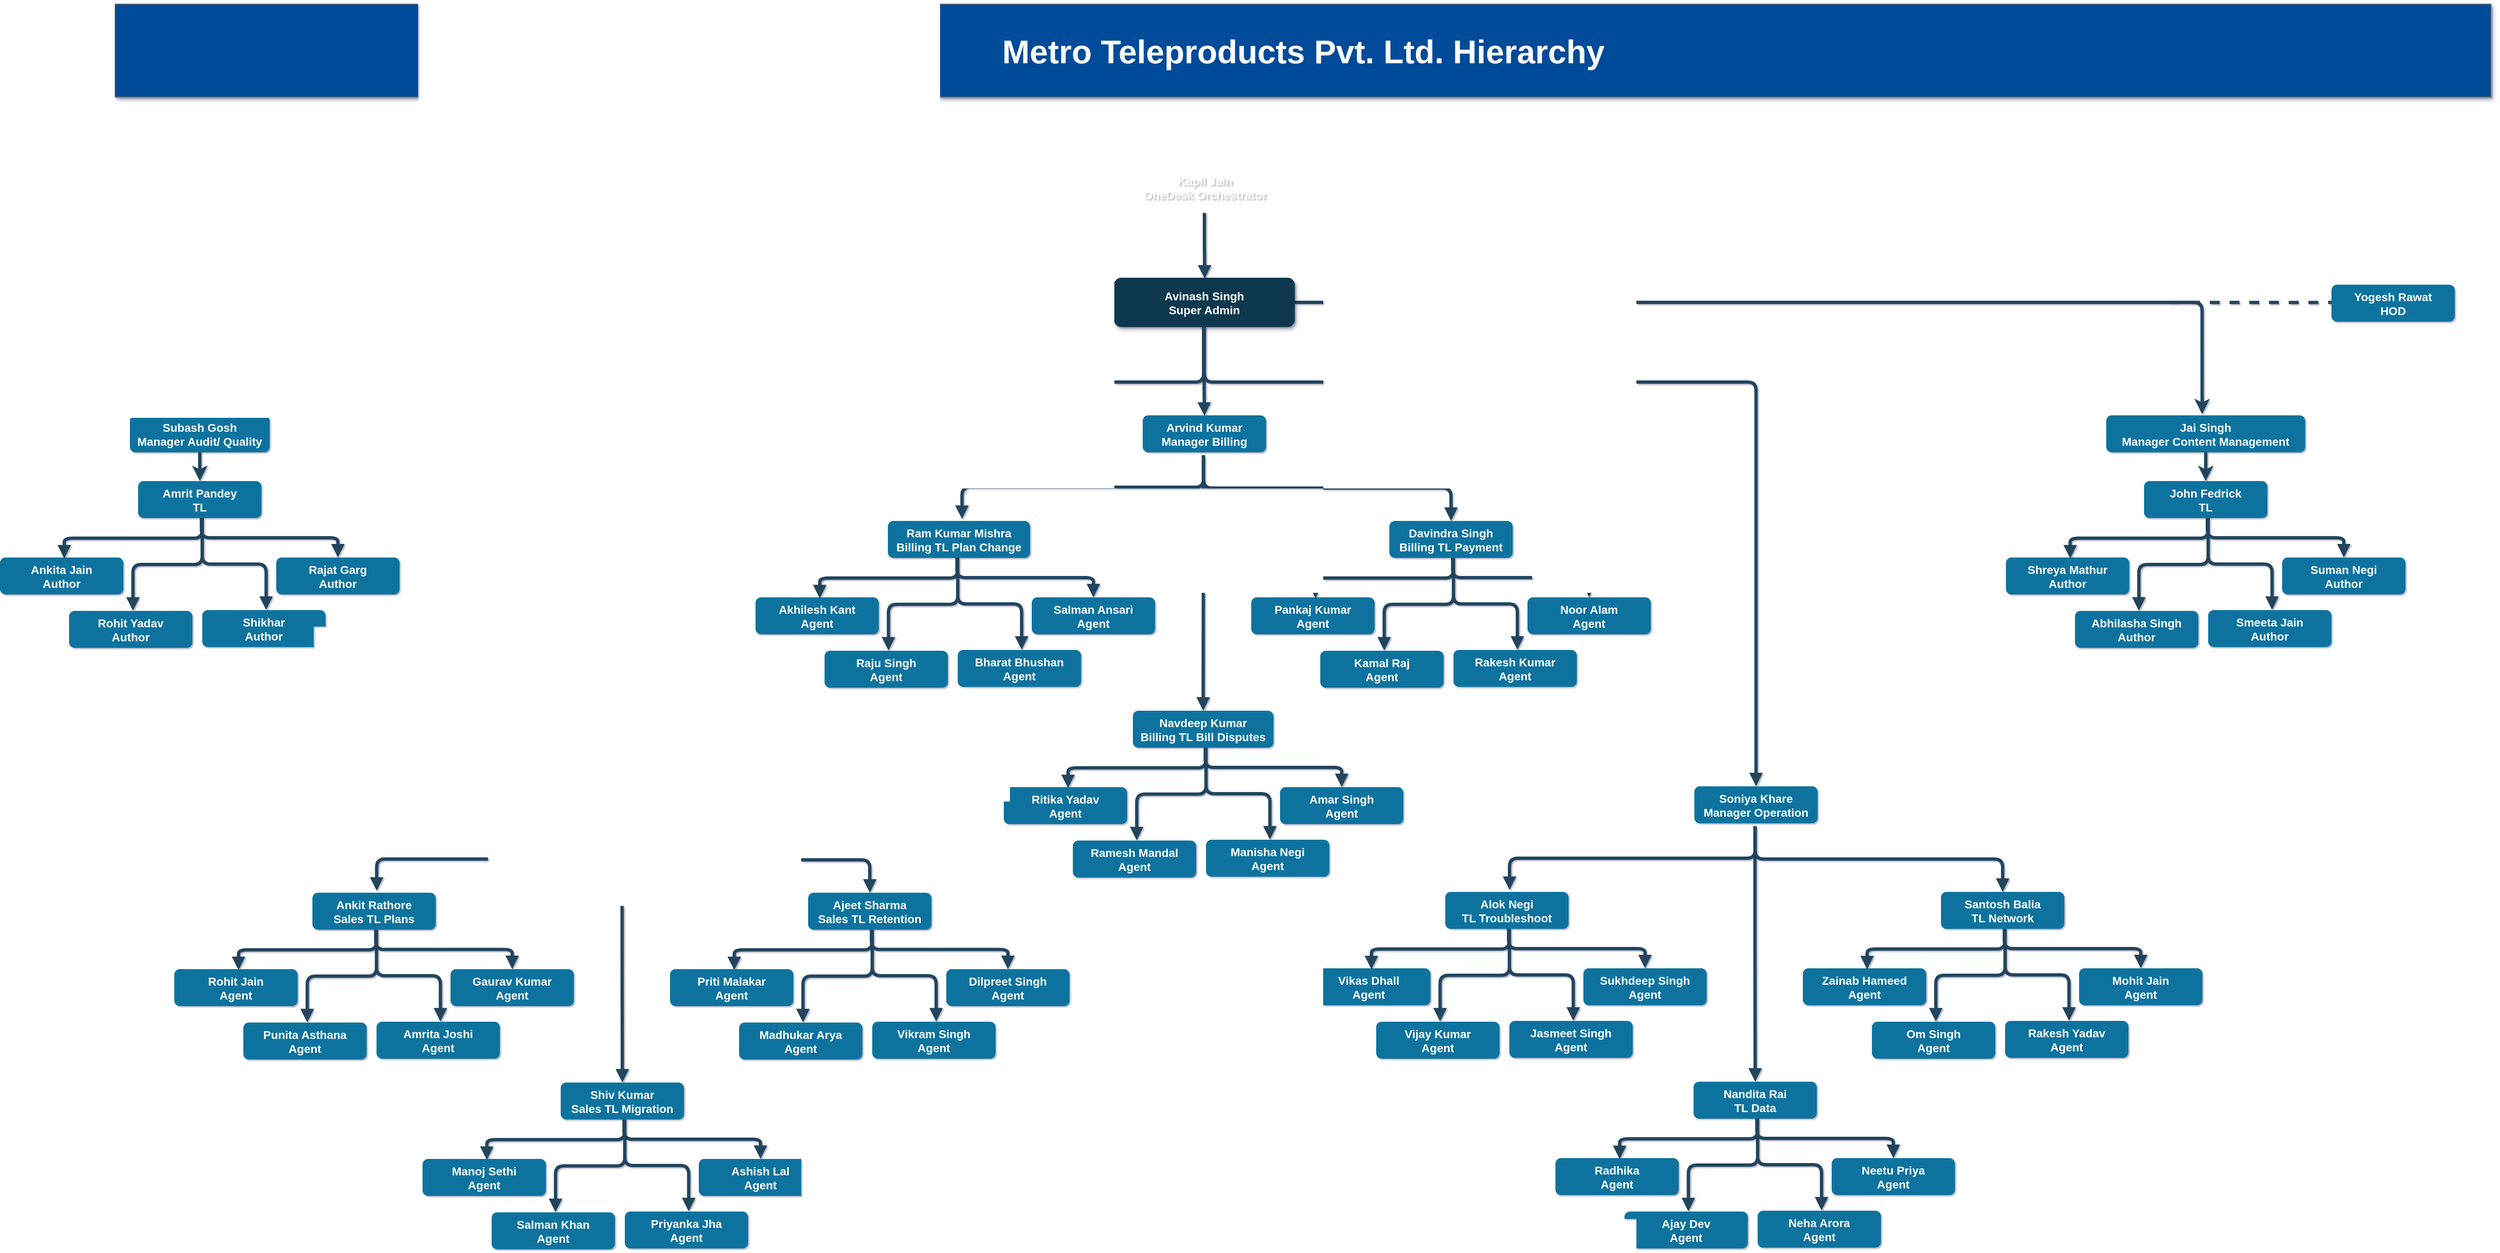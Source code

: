 <mxfile version="13.0.1" type="github" pages="2">
  <diagram id="-O00j1tQZ1MpL5goMb2f" name="Metro Teleproducts Pvt. Ltd. Hierarchy">
    <mxGraphModel dx="3131" dy="1064" grid="1" gridSize="10" guides="1" tooltips="1" connect="0" arrows="1" fold="1" page="1" pageScale="1" pageWidth="100" pageHeight="200" background="none" math="0" shadow="1">
      <root>
        <mxCell id="Ld5y9Fo_SOwqp39tFzAJ-0" />
        <mxCell id="Ld5y9Fo_SOwqp39tFzAJ-1" parent="Ld5y9Fo_SOwqp39tFzAJ-0" />
        <mxCell id="z637HSTa_vEVJ37j_fF9-0" value="Kapil Jain&#xa;OneDesk Orchestrator" style="rounded=1;fillColor=#08384D;strokeColor=none;shadow=1;gradientColor=none;fontStyle=1;fontColor=#FFFFFF;fontSize=14;verticalAlign=middle;" parent="Ld5y9Fo_SOwqp39tFzAJ-1" vertex="1">
          <mxGeometry x="301" y="244" width="250" height="60" as="geometry" />
        </mxCell>
        <mxCell id="z637HSTa_vEVJ37j_fF9-2" value="" style="edgeStyle=elbowEdgeStyle;elbow=vertical;strokeWidth=4;endArrow=block;endFill=1;fontStyle=1;strokeColor=#23445D;verticalAlign=middle;entryX=0.5;entryY=0.011;entryDx=0;entryDy=0;entryPerimeter=0;" parent="Ld5y9Fo_SOwqp39tFzAJ-1" target="GuSd8PYzWIRowut6yvFe-29" edge="1">
          <mxGeometry x="-325.5" y="344" width="100" height="100" as="geometry">
            <mxPoint x="424.5" y="444" as="sourcePoint" />
            <mxPoint x="425" y="543" as="targetPoint" />
          </mxGeometry>
        </mxCell>
        <mxCell id="4uQCeOlfSEFfpK7T84qv-11" style="edgeStyle=orthogonalEdgeStyle;rounded=1;orthogonalLoop=1;jettySize=auto;html=1;strokeWidth=4;strokeColor=#23445D;entryX=0.482;entryY=-0.033;entryDx=0;entryDy=0;entryPerimeter=0;" parent="Ld5y9Fo_SOwqp39tFzAJ-1" source="z637HSTa_vEVJ37j_fF9-3" target="4uQCeOlfSEFfpK7T84qv-12" edge="1">
          <mxGeometry relative="1" as="geometry">
            <mxPoint x="1650" y="530" as="targetPoint" />
          </mxGeometry>
        </mxCell>
        <mxCell id="0dQHdY5B3UCdXk7p-nOU-11" style="edgeStyle=orthogonalEdgeStyle;rounded=1;orthogonalLoop=1;jettySize=auto;html=1;startArrow=none;startFill=0;endArrow=classic;endFill=1;strokeColor=#23445D;strokeWidth=4;" parent="Ld5y9Fo_SOwqp39tFzAJ-1" source="z637HSTa_vEVJ37j_fF9-3" target="0dQHdY5B3UCdXk7p-nOU-10" edge="1">
          <mxGeometry relative="1" as="geometry" />
        </mxCell>
        <mxCell id="z637HSTa_vEVJ37j_fF9-3" value="Avinash Singh&#xa;Super Admin" style="rounded=1;fillColor=#08384D;strokeColor=none;shadow=1;gradientColor=none;fontStyle=1;fontColor=#FFFFFF;fontSize=14;verticalAlign=middle;" parent="Ld5y9Fo_SOwqp39tFzAJ-1" vertex="1">
          <mxGeometry x="315" y="384" width="220" height="60" as="geometry" />
        </mxCell>
        <mxCell id="z637HSTa_vEVJ37j_fF9-4" value="" style="edgeStyle=elbowEdgeStyle;elbow=vertical;strokeWidth=4;endArrow=block;endFill=1;fontStyle=1;strokeColor=#23445D;verticalAlign=middle;exitX=0.496;exitY=1.019;exitDx=0;exitDy=0;exitPerimeter=0;entryX=0.502;entryY=0.019;entryDx=0;entryDy=0;entryPerimeter=0;" parent="Ld5y9Fo_SOwqp39tFzAJ-1" source="z637HSTa_vEVJ37j_fF9-0" target="z637HSTa_vEVJ37j_fF9-3" edge="1">
          <mxGeometry x="-345.5" y="104" width="100" height="100" as="geometry">
            <mxPoint x="425" y="331" as="sourcePoint" />
            <mxPoint x="425" y="381" as="targetPoint" />
            <Array as="points" />
          </mxGeometry>
        </mxCell>
        <mxCell id="PbAjBOfByNzJKvfTmDTJ-1" value="" style="edgeStyle=elbowEdgeStyle;elbow=vertical;strokeWidth=4;endArrow=block;endFill=1;fontStyle=1;strokeColor=#23445D;exitX=0.5;exitY=1;exitDx=0;exitDy=0;verticalAlign=middle;entryX=0.521;entryY=-0.054;entryDx=0;entryDy=0;entryPerimeter=0;" parent="Ld5y9Fo_SOwqp39tFzAJ-1" target="JM0mI9Wo3sELhNkSNja4-9" edge="1">
          <mxGeometry x="-1034" y="843.5" width="100" height="100" as="geometry">
            <mxPoint x="-283" y="1052.5" as="sourcePoint" />
            <mxPoint x="-468" y="1133.5" as="targetPoint" />
          </mxGeometry>
        </mxCell>
        <mxCell id="JM0mI9Wo3sELhNkSNja4-1" value="" style="edgeStyle=elbowEdgeStyle;elbow=vertical;strokeWidth=4;endArrow=block;endFill=1;fontStyle=1;strokeColor=#23445D;verticalAlign=middle;" parent="Ld5y9Fo_SOwqp39tFzAJ-1" target="GuSd8PYzWIRowut6yvFe-16" edge="1">
          <mxGeometry x="-1033" y="817.5" width="100" height="100" as="geometry">
            <mxPoint x="-283" y="1057.5" as="sourcePoint" />
            <mxPoint x="-98" y="1132.5" as="targetPoint" />
            <Array as="points">
              <mxPoint x="-198" y="1092.5" />
            </Array>
          </mxGeometry>
        </mxCell>
        <mxCell id="JM0mI9Wo3sELhNkSNja4-4" value="" style="edgeStyle=elbowEdgeStyle;elbow=vertical;strokeWidth=4;endArrow=block;endFill=1;fontStyle=1;strokeColor=#23445D;verticalAlign=middle;" parent="Ld5y9Fo_SOwqp39tFzAJ-1" target="GuSd8PYzWIRowut6yvFe-7" edge="1">
          <mxGeometry x="-1033.29" y="952.5" width="100" height="100" as="geometry">
            <mxPoint x="-283.29" y="1052.5" as="sourcePoint" />
            <mxPoint x="-283.29" y="1132.5" as="targetPoint" />
          </mxGeometry>
        </mxCell>
        <mxCell id="JM0mI9Wo3sELhNkSNja4-8" value="Punita Asthana&#xa;Agent" style="rounded=1;fillColor=#10739E;strokeColor=none;shadow=0;gradientColor=none;fontStyle=1;fontColor=#FFFFFF;fontSize=14;aspect=fixed;verticalAlign=middle;" parent="Ld5y9Fo_SOwqp39tFzAJ-1" vertex="1">
          <mxGeometry x="-744" y="1290.5" width="150" height="45" as="geometry" />
        </mxCell>
        <mxCell id="JM0mI9Wo3sELhNkSNja4-9" value="Ankit Rathore&#xa;Sales TL Plans" style="rounded=1;fillColor=#10739E;strokeColor=none;shadow=0;gradientColor=none;fontStyle=1;fontColor=#FFFFFF;fontSize=14;verticalAlign=middle;" parent="Ld5y9Fo_SOwqp39tFzAJ-1" vertex="1">
          <mxGeometry x="-660" y="1132.5" width="150" height="45" as="geometry" />
        </mxCell>
        <mxCell id="JM0mI9Wo3sELhNkSNja4-19" value="" style="edgeStyle=elbowEdgeStyle;elbow=vertical;strokeWidth=4;endArrow=block;endFill=1;fontStyle=1;strokeColor=#23445D;verticalAlign=middle;" parent="Ld5y9Fo_SOwqp39tFzAJ-1" edge="1">
          <mxGeometry x="-326" y="235" width="100" height="100" as="geometry">
            <mxPoint x="424" y="444" as="sourcePoint" />
            <mxPoint x="-282" y="1060" as="targetPoint" />
            <Array as="points">
              <mxPoint x="-133" y="511" />
              <mxPoint x="153" y="491" />
            </Array>
          </mxGeometry>
        </mxCell>
        <mxCell id="ksVVc3uu4jCE0Lhcw8x3-3" value="" style="edgeStyle=elbowEdgeStyle;elbow=vertical;strokeWidth=4;endArrow=block;endFill=1;fontStyle=1;strokeColor=#23445D;entryX=0.518;entryY=-0.005;entryDx=0;entryDy=0;entryPerimeter=0;" parent="Ld5y9Fo_SOwqp39tFzAJ-1" target="JM0mI9Wo3sELhNkSNja4-8" edge="1">
          <mxGeometry x="-1452" y="427.5" width="100" height="100" as="geometry">
            <mxPoint x="-582" y="1177.5" as="sourcePoint" />
            <mxPoint x="-582" y="1207.5" as="targetPoint" />
          </mxGeometry>
        </mxCell>
        <mxCell id="li7NG0mSVg3dnpn0o1St-4" value="Rohit Jain&#xa;Agent " style="rounded=1;fillColor=#10739E;strokeColor=none;shadow=0;gradientColor=none;fontStyle=1;fontColor=#FFFFFF;fontSize=14;aspect=fixed;verticalAlign=middle;" parent="Ld5y9Fo_SOwqp39tFzAJ-1" vertex="1">
          <mxGeometry x="-828" y="1225.5" width="150" height="45" as="geometry" />
        </mxCell>
        <mxCell id="li7NG0mSVg3dnpn0o1St-5" value="" style="edgeStyle=elbowEdgeStyle;elbow=vertical;strokeWidth=4;endArrow=block;endFill=1;fontStyle=1;strokeColor=#23445D;entryX=0.521;entryY=0.027;entryDx=0;entryDy=0;entryPerimeter=0;" parent="Ld5y9Fo_SOwqp39tFzAJ-1" target="li7NG0mSVg3dnpn0o1St-4" edge="1">
          <mxGeometry x="-1617" y="427.5" width="100" height="100" as="geometry">
            <mxPoint x="-582" y="1177.5" as="sourcePoint" />
            <mxPoint x="-747.3" y="1213.275" as="targetPoint" />
          </mxGeometry>
        </mxCell>
        <mxCell id="GuSd8PYzWIRowut6yvFe-1" value="" style="edgeStyle=elbowEdgeStyle;elbow=vertical;strokeWidth=4;endArrow=block;endFill=1;fontStyle=1;strokeColor=#23445D;" parent="Ld5y9Fo_SOwqp39tFzAJ-1" target="GuSd8PYzWIRowut6yvFe-2" edge="1">
          <mxGeometry x="-1497" y="427.5" width="100" height="100" as="geometry">
            <mxPoint x="-583" y="1177.5" as="sourcePoint" />
            <mxPoint x="-431" y="1243.5" as="targetPoint" />
          </mxGeometry>
        </mxCell>
        <mxCell id="GuSd8PYzWIRowut6yvFe-2" value="Gaurav Kumar&#xa;Agent" style="rounded=1;fillColor=#10739E;strokeColor=none;shadow=0;gradientColor=none;fontStyle=1;fontColor=#FFFFFF;fontSize=14;aspect=fixed;verticalAlign=middle;" parent="Ld5y9Fo_SOwqp39tFzAJ-1" vertex="1">
          <mxGeometry x="-492" y="1225.5" width="150" height="45" as="geometry" />
        </mxCell>
        <mxCell id="GuSd8PYzWIRowut6yvFe-4" value="Amrita Joshi&#xa;Agent" style="rounded=1;fillColor=#10739E;strokeColor=none;shadow=0;gradientColor=none;fontStyle=1;fontColor=#FFFFFF;fontSize=14;aspect=fixed;verticalAlign=middle;" parent="Ld5y9Fo_SOwqp39tFzAJ-1" vertex="1">
          <mxGeometry x="-582" y="1289.5" width="150" height="45" as="geometry" />
        </mxCell>
        <mxCell id="GuSd8PYzWIRowut6yvFe-5" value="" style="edgeStyle=elbowEdgeStyle;elbow=vertical;strokeWidth=4;endArrow=block;endFill=1;fontStyle=1;strokeColor=#23445D;entryX=0.518;entryY=-0.005;entryDx=0;entryDy=0;entryPerimeter=0;exitX=0.513;exitY=1;exitDx=0;exitDy=0;exitPerimeter=0;" parent="Ld5y9Fo_SOwqp39tFzAJ-1" target="GuSd8PYzWIRowut6yvFe-4" edge="1">
          <mxGeometry x="-1282" y="427.5" width="100" height="100" as="geometry">
            <mxPoint x="-582.05" y="1177.5" as="sourcePoint" />
            <mxPoint x="-412" y="1207.5" as="targetPoint" />
          </mxGeometry>
        </mxCell>
        <mxCell id="GuSd8PYzWIRowut6yvFe-6" value="Salman Khan&#xa;Agent" style="rounded=1;fillColor=#10739E;strokeColor=none;shadow=0;gradientColor=none;fontStyle=1;fontColor=#FFFFFF;fontSize=14;aspect=fixed;verticalAlign=middle;" parent="Ld5y9Fo_SOwqp39tFzAJ-1" vertex="1">
          <mxGeometry x="-442" y="1521.5" width="150" height="45" as="geometry" />
        </mxCell>
        <mxCell id="GuSd8PYzWIRowut6yvFe-7" value="Shiv Kumar &#xa;Sales TL Migration" style="rounded=1;fillColor=#10739E;strokeColor=none;shadow=0;gradientColor=none;fontStyle=1;fontColor=#FFFFFF;fontSize=14;verticalAlign=middle;" parent="Ld5y9Fo_SOwqp39tFzAJ-1" vertex="1">
          <mxGeometry x="-358" y="1363.5" width="150" height="45" as="geometry" />
        </mxCell>
        <mxCell id="GuSd8PYzWIRowut6yvFe-8" value="" style="edgeStyle=elbowEdgeStyle;elbow=vertical;strokeWidth=4;endArrow=block;endFill=1;fontStyle=1;strokeColor=#23445D;entryX=0.518;entryY=-0.005;entryDx=0;entryDy=0;entryPerimeter=0;" parent="Ld5y9Fo_SOwqp39tFzAJ-1" target="GuSd8PYzWIRowut6yvFe-6" edge="1">
          <mxGeometry x="-1150" y="658.5" width="100" height="100" as="geometry">
            <mxPoint x="-280" y="1408.5" as="sourcePoint" />
            <mxPoint x="-280" y="1438.5" as="targetPoint" />
          </mxGeometry>
        </mxCell>
        <mxCell id="GuSd8PYzWIRowut6yvFe-9" value="Manoj Sethi&#xa;Agent" style="rounded=1;fillColor=#10739E;strokeColor=none;shadow=0;gradientColor=none;fontStyle=1;fontColor=#FFFFFF;fontSize=14;aspect=fixed;verticalAlign=middle;" parent="Ld5y9Fo_SOwqp39tFzAJ-1" vertex="1">
          <mxGeometry x="-526" y="1456.5" width="150" height="45" as="geometry" />
        </mxCell>
        <mxCell id="GuSd8PYzWIRowut6yvFe-10" value="" style="edgeStyle=elbowEdgeStyle;elbow=vertical;strokeWidth=4;endArrow=block;endFill=1;fontStyle=1;strokeColor=#23445D;entryX=0.521;entryY=0.027;entryDx=0;entryDy=0;entryPerimeter=0;" parent="Ld5y9Fo_SOwqp39tFzAJ-1" target="GuSd8PYzWIRowut6yvFe-9" edge="1">
          <mxGeometry x="-1315" y="658.5" width="100" height="100" as="geometry">
            <mxPoint x="-280" y="1408.5" as="sourcePoint" />
            <mxPoint x="-445.3" y="1444.275" as="targetPoint" />
          </mxGeometry>
        </mxCell>
        <mxCell id="GuSd8PYzWIRowut6yvFe-11" value="" style="edgeStyle=elbowEdgeStyle;elbow=vertical;strokeWidth=4;endArrow=block;endFill=1;fontStyle=1;strokeColor=#23445D;" parent="Ld5y9Fo_SOwqp39tFzAJ-1" target="GuSd8PYzWIRowut6yvFe-12" edge="1">
          <mxGeometry x="-1195" y="658.5" width="100" height="100" as="geometry">
            <mxPoint x="-281" y="1408.5" as="sourcePoint" />
            <mxPoint x="-129" y="1474.5" as="targetPoint" />
          </mxGeometry>
        </mxCell>
        <mxCell id="GuSd8PYzWIRowut6yvFe-12" value="Ashish Lal&#xa;Agent" style="rounded=1;fillColor=#10739E;strokeColor=none;shadow=0;gradientColor=none;fontStyle=1;fontColor=#FFFFFF;fontSize=14;aspect=fixed;verticalAlign=middle;" parent="Ld5y9Fo_SOwqp39tFzAJ-1" vertex="1">
          <mxGeometry x="-190" y="1456.5" width="150" height="45" as="geometry" />
        </mxCell>
        <mxCell id="GuSd8PYzWIRowut6yvFe-13" value="Priyanka Jha&#xa;Agent" style="rounded=1;fillColor=#10739E;strokeColor=none;shadow=0;gradientColor=none;fontStyle=1;fontColor=#FFFFFF;fontSize=14;aspect=fixed;verticalAlign=middle;" parent="Ld5y9Fo_SOwqp39tFzAJ-1" vertex="1">
          <mxGeometry x="-280" y="1520.5" width="150" height="45" as="geometry" />
        </mxCell>
        <mxCell id="GuSd8PYzWIRowut6yvFe-14" value="" style="edgeStyle=elbowEdgeStyle;elbow=vertical;strokeWidth=4;endArrow=block;endFill=1;fontStyle=1;strokeColor=#23445D;entryX=0.518;entryY=-0.005;entryDx=0;entryDy=0;entryPerimeter=0;exitX=0.513;exitY=1;exitDx=0;exitDy=0;exitPerimeter=0;" parent="Ld5y9Fo_SOwqp39tFzAJ-1" target="GuSd8PYzWIRowut6yvFe-13" edge="1">
          <mxGeometry x="-980" y="658.5" width="100" height="100" as="geometry">
            <mxPoint x="-280.05" y="1408.5" as="sourcePoint" />
            <mxPoint x="-110" y="1438.5" as="targetPoint" />
          </mxGeometry>
        </mxCell>
        <mxCell id="GuSd8PYzWIRowut6yvFe-15" value="Madhukar Arya&#xa;Agent" style="rounded=1;fillColor=#10739E;strokeColor=none;shadow=0;gradientColor=none;fontStyle=1;fontColor=#FFFFFF;fontSize=14;aspect=fixed;verticalAlign=middle;" parent="Ld5y9Fo_SOwqp39tFzAJ-1" vertex="1">
          <mxGeometry x="-141" y="1290.5" width="150" height="45" as="geometry" />
        </mxCell>
        <mxCell id="GuSd8PYzWIRowut6yvFe-16" value="Ajeet Sharma&#xa;Sales TL Retention" style="rounded=1;fillColor=#10739E;strokeColor=none;shadow=0;gradientColor=none;fontStyle=1;fontColor=#FFFFFF;fontSize=14;verticalAlign=middle;" parent="Ld5y9Fo_SOwqp39tFzAJ-1" vertex="1">
          <mxGeometry x="-57" y="1132.5" width="150" height="45" as="geometry" />
        </mxCell>
        <mxCell id="GuSd8PYzWIRowut6yvFe-17" value="" style="edgeStyle=elbowEdgeStyle;elbow=vertical;strokeWidth=4;endArrow=block;endFill=1;fontStyle=1;strokeColor=#23445D;entryX=0.518;entryY=-0.005;entryDx=0;entryDy=0;entryPerimeter=0;" parent="Ld5y9Fo_SOwqp39tFzAJ-1" target="GuSd8PYzWIRowut6yvFe-15" edge="1">
          <mxGeometry x="-849" y="427.5" width="100" height="100" as="geometry">
            <mxPoint x="21" y="1177.5" as="sourcePoint" />
            <mxPoint x="21" y="1207.5" as="targetPoint" />
          </mxGeometry>
        </mxCell>
        <mxCell id="GuSd8PYzWIRowut6yvFe-18" value="Priti Malakar&#xa;Agent" style="rounded=1;fillColor=#10739E;strokeColor=none;shadow=0;gradientColor=none;fontStyle=1;fontColor=#FFFFFF;fontSize=14;aspect=fixed;verticalAlign=middle;" parent="Ld5y9Fo_SOwqp39tFzAJ-1" vertex="1">
          <mxGeometry x="-225" y="1225.5" width="150" height="45" as="geometry" />
        </mxCell>
        <mxCell id="GuSd8PYzWIRowut6yvFe-19" value="" style="edgeStyle=elbowEdgeStyle;elbow=vertical;strokeWidth=4;endArrow=block;endFill=1;fontStyle=1;strokeColor=#23445D;entryX=0.521;entryY=0.027;entryDx=0;entryDy=0;entryPerimeter=0;" parent="Ld5y9Fo_SOwqp39tFzAJ-1" target="GuSd8PYzWIRowut6yvFe-18" edge="1">
          <mxGeometry x="-1014" y="427.5" width="100" height="100" as="geometry">
            <mxPoint x="21" y="1177.5" as="sourcePoint" />
            <mxPoint x="-144.3" y="1213.275" as="targetPoint" />
          </mxGeometry>
        </mxCell>
        <mxCell id="GuSd8PYzWIRowut6yvFe-20" value="" style="edgeStyle=elbowEdgeStyle;elbow=vertical;strokeWidth=4;endArrow=block;endFill=1;fontStyle=1;strokeColor=#23445D;" parent="Ld5y9Fo_SOwqp39tFzAJ-1" target="GuSd8PYzWIRowut6yvFe-21" edge="1">
          <mxGeometry x="-894" y="427.5" width="100" height="100" as="geometry">
            <mxPoint x="20" y="1177.5" as="sourcePoint" />
            <mxPoint x="172" y="1243.5" as="targetPoint" />
          </mxGeometry>
        </mxCell>
        <mxCell id="GuSd8PYzWIRowut6yvFe-21" value="Dilpreet Singh&#xa;Agent" style="rounded=1;fillColor=#10739E;strokeColor=none;shadow=0;gradientColor=none;fontStyle=1;fontColor=#FFFFFF;fontSize=14;aspect=fixed;verticalAlign=middle;" parent="Ld5y9Fo_SOwqp39tFzAJ-1" vertex="1">
          <mxGeometry x="111" y="1225.5" width="150" height="45" as="geometry" />
        </mxCell>
        <mxCell id="GuSd8PYzWIRowut6yvFe-22" value="Vikram Singh&#xa;Agent" style="rounded=1;fillColor=#10739E;strokeColor=none;shadow=0;gradientColor=none;fontStyle=1;fontColor=#FFFFFF;fontSize=14;aspect=fixed;verticalAlign=middle;" parent="Ld5y9Fo_SOwqp39tFzAJ-1" vertex="1">
          <mxGeometry x="21" y="1289.5" width="150" height="45" as="geometry" />
        </mxCell>
        <mxCell id="GuSd8PYzWIRowut6yvFe-23" value="" style="edgeStyle=elbowEdgeStyle;elbow=vertical;strokeWidth=4;endArrow=block;endFill=1;fontStyle=1;strokeColor=#23445D;entryX=0.518;entryY=-0.005;entryDx=0;entryDy=0;entryPerimeter=0;exitX=0.513;exitY=1;exitDx=0;exitDy=0;exitPerimeter=0;" parent="Ld5y9Fo_SOwqp39tFzAJ-1" target="GuSd8PYzWIRowut6yvFe-22" edge="1">
          <mxGeometry x="-679" y="427.5" width="100" height="100" as="geometry">
            <mxPoint x="20.95" y="1177.5" as="sourcePoint" />
            <mxPoint x="191" y="1207.5" as="targetPoint" />
          </mxGeometry>
        </mxCell>
        <mxCell id="GuSd8PYzWIRowut6yvFe-24" value="" style="edgeStyle=elbowEdgeStyle;elbow=vertical;strokeWidth=4;endArrow=block;endFill=1;fontStyle=1;strokeColor=#23445D;exitX=0.5;exitY=1;exitDx=0;exitDy=0;verticalAlign=middle;entryX=0.521;entryY=-0.054;entryDx=0;entryDy=0;entryPerimeter=0;" parent="Ld5y9Fo_SOwqp39tFzAJ-1" target="GuSd8PYzWIRowut6yvFe-28" edge="1">
          <mxGeometry x="-327" y="391" width="100" height="100" as="geometry">
            <mxPoint x="424" y="600.0" as="sourcePoint" />
            <mxPoint x="239" y="681" as="targetPoint" />
          </mxGeometry>
        </mxCell>
        <mxCell id="GuSd8PYzWIRowut6yvFe-25" value="" style="edgeStyle=elbowEdgeStyle;elbow=vertical;strokeWidth=4;endArrow=block;endFill=1;fontStyle=1;strokeColor=#23445D;verticalAlign=middle;" parent="Ld5y9Fo_SOwqp39tFzAJ-1" target="GuSd8PYzWIRowut6yvFe-47" edge="1">
          <mxGeometry x="-326" y="365" width="100" height="100" as="geometry">
            <mxPoint x="424" y="605" as="sourcePoint" />
            <mxPoint x="609" y="680" as="targetPoint" />
            <Array as="points">
              <mxPoint x="509" y="640" />
            </Array>
          </mxGeometry>
        </mxCell>
        <mxCell id="GuSd8PYzWIRowut6yvFe-26" value="" style="edgeStyle=elbowEdgeStyle;elbow=vertical;strokeWidth=4;endArrow=block;endFill=1;fontStyle=1;strokeColor=#23445D;verticalAlign=middle;" parent="Ld5y9Fo_SOwqp39tFzAJ-1" target="GuSd8PYzWIRowut6yvFe-38" edge="1">
          <mxGeometry x="-326.29" y="500" width="100" height="100" as="geometry">
            <mxPoint x="423.71" y="600" as="sourcePoint" />
            <mxPoint x="423.71" y="680" as="targetPoint" />
          </mxGeometry>
        </mxCell>
        <mxCell id="GuSd8PYzWIRowut6yvFe-27" value="Raju Singh&#xa;Agent" style="rounded=1;fillColor=#10739E;strokeColor=none;shadow=0;gradientColor=none;fontStyle=1;fontColor=#FFFFFF;fontSize=14;aspect=fixed;verticalAlign=middle;" parent="Ld5y9Fo_SOwqp39tFzAJ-1" vertex="1">
          <mxGeometry x="-37" y="838" width="150" height="45" as="geometry" />
        </mxCell>
        <mxCell id="GuSd8PYzWIRowut6yvFe-28" value="Ram Kumar Mishra&#xa;Billing TL Plan Change" style="rounded=1;fillColor=#10739E;strokeColor=none;shadow=0;gradientColor=none;fontStyle=1;fontColor=#FFFFFF;fontSize=14;verticalAlign=middle;" parent="Ld5y9Fo_SOwqp39tFzAJ-1" vertex="1">
          <mxGeometry x="40" y="680" width="173" height="45" as="geometry" />
        </mxCell>
        <mxCell id="GuSd8PYzWIRowut6yvFe-29" value="Arvind Kumar&#xa;Manager Billing" style="rounded=1;fillColor=#10739E;strokeColor=none;shadow=0;gradientColor=none;fontStyle=1;fontColor=#FFFFFF;fontSize=14;verticalAlign=middle;" parent="Ld5y9Fo_SOwqp39tFzAJ-1" vertex="1">
          <mxGeometry x="350.0" y="551.5" width="150" height="45" as="geometry" />
        </mxCell>
        <mxCell id="GuSd8PYzWIRowut6yvFe-30" value="" style="edgeStyle=elbowEdgeStyle;elbow=vertical;strokeWidth=4;endArrow=block;endFill=1;fontStyle=1;strokeColor=#23445D;entryX=0.518;entryY=-0.005;entryDx=0;entryDy=0;entryPerimeter=0;" parent="Ld5y9Fo_SOwqp39tFzAJ-1" target="GuSd8PYzWIRowut6yvFe-27" edge="1">
          <mxGeometry x="-745" y="-25.0" width="100" height="100" as="geometry">
            <mxPoint x="125" y="725" as="sourcePoint" />
            <mxPoint x="125" y="755" as="targetPoint" />
          </mxGeometry>
        </mxCell>
        <mxCell id="GuSd8PYzWIRowut6yvFe-31" value="Akhilesh Kant&#xa;Agent" style="rounded=1;fillColor=#10739E;strokeColor=none;shadow=0;gradientColor=none;fontStyle=1;fontColor=#FFFFFF;fontSize=14;aspect=fixed;verticalAlign=middle;" parent="Ld5y9Fo_SOwqp39tFzAJ-1" vertex="1">
          <mxGeometry x="-121" y="773" width="150" height="45" as="geometry" />
        </mxCell>
        <mxCell id="GuSd8PYzWIRowut6yvFe-32" value="" style="edgeStyle=elbowEdgeStyle;elbow=vertical;strokeWidth=4;endArrow=block;endFill=1;fontStyle=1;strokeColor=#23445D;entryX=0.521;entryY=0.027;entryDx=0;entryDy=0;entryPerimeter=0;" parent="Ld5y9Fo_SOwqp39tFzAJ-1" target="GuSd8PYzWIRowut6yvFe-31" edge="1">
          <mxGeometry x="-910" y="-25.0" width="100" height="100" as="geometry">
            <mxPoint x="125" y="725" as="sourcePoint" />
            <mxPoint x="-40.3" y="760.775" as="targetPoint" />
          </mxGeometry>
        </mxCell>
        <mxCell id="GuSd8PYzWIRowut6yvFe-33" value="" style="edgeStyle=elbowEdgeStyle;elbow=vertical;strokeWidth=4;endArrow=block;endFill=1;fontStyle=1;strokeColor=#23445D;" parent="Ld5y9Fo_SOwqp39tFzAJ-1" target="GuSd8PYzWIRowut6yvFe-34" edge="1">
          <mxGeometry x="-790" y="-25.0" width="100" height="100" as="geometry">
            <mxPoint x="124" y="725" as="sourcePoint" />
            <mxPoint x="276" y="791" as="targetPoint" />
          </mxGeometry>
        </mxCell>
        <mxCell id="GuSd8PYzWIRowut6yvFe-34" value="Salman Ansari&#xa;Agent" style="rounded=1;fillColor=#10739E;strokeColor=none;shadow=0;gradientColor=none;fontStyle=1;fontColor=#FFFFFF;fontSize=14;aspect=fixed;verticalAlign=middle;" parent="Ld5y9Fo_SOwqp39tFzAJ-1" vertex="1">
          <mxGeometry x="215" y="773" width="150" height="45" as="geometry" />
        </mxCell>
        <mxCell id="GuSd8PYzWIRowut6yvFe-35" value="Bharat Bhushan&#xa;Agent" style="rounded=1;fillColor=#10739E;strokeColor=none;shadow=0;gradientColor=none;fontStyle=1;fontColor=#FFFFFF;fontSize=14;aspect=fixed;verticalAlign=middle;" parent="Ld5y9Fo_SOwqp39tFzAJ-1" vertex="1">
          <mxGeometry x="125" y="837" width="150" height="45" as="geometry" />
        </mxCell>
        <mxCell id="GuSd8PYzWIRowut6yvFe-36" value="" style="edgeStyle=elbowEdgeStyle;elbow=vertical;strokeWidth=4;endArrow=block;endFill=1;fontStyle=1;strokeColor=#23445D;entryX=0.518;entryY=-0.005;entryDx=0;entryDy=0;entryPerimeter=0;exitX=0.513;exitY=1;exitDx=0;exitDy=0;exitPerimeter=0;" parent="Ld5y9Fo_SOwqp39tFzAJ-1" target="GuSd8PYzWIRowut6yvFe-35" edge="1">
          <mxGeometry x="-575" y="-25.0" width="100" height="100" as="geometry">
            <mxPoint x="124.95" y="725" as="sourcePoint" />
            <mxPoint x="295" y="755" as="targetPoint" />
          </mxGeometry>
        </mxCell>
        <mxCell id="GuSd8PYzWIRowut6yvFe-37" value="Ramesh Mandal&#xa;Agent" style="rounded=1;fillColor=#10739E;strokeColor=none;shadow=0;gradientColor=none;fontStyle=1;fontColor=#FFFFFF;fontSize=14;aspect=fixed;verticalAlign=middle;" parent="Ld5y9Fo_SOwqp39tFzAJ-1" vertex="1">
          <mxGeometry x="265" y="1069" width="150" height="45" as="geometry" />
        </mxCell>
        <mxCell id="GuSd8PYzWIRowut6yvFe-38" value="Navdeep Kumar &#xa;Billing TL Bill Disputes" style="rounded=1;fillColor=#10739E;strokeColor=none;shadow=0;gradientColor=none;fontStyle=1;fontColor=#FFFFFF;fontSize=14;verticalAlign=middle;" parent="Ld5y9Fo_SOwqp39tFzAJ-1" vertex="1">
          <mxGeometry x="338" y="911" width="171" height="45" as="geometry" />
        </mxCell>
        <mxCell id="GuSd8PYzWIRowut6yvFe-39" value="" style="edgeStyle=elbowEdgeStyle;elbow=vertical;strokeWidth=4;endArrow=block;endFill=1;fontStyle=1;strokeColor=#23445D;entryX=0.518;entryY=-0.005;entryDx=0;entryDy=0;entryPerimeter=0;" parent="Ld5y9Fo_SOwqp39tFzAJ-1" target="GuSd8PYzWIRowut6yvFe-37" edge="1">
          <mxGeometry x="-443" y="206.0" width="100" height="100" as="geometry">
            <mxPoint x="427" y="956" as="sourcePoint" />
            <mxPoint x="427" y="986" as="targetPoint" />
          </mxGeometry>
        </mxCell>
        <mxCell id="GuSd8PYzWIRowut6yvFe-40" value="Ritika Yadav&#xa;Agent" style="rounded=1;fillColor=#10739E;strokeColor=none;shadow=0;gradientColor=none;fontStyle=1;fontColor=#FFFFFF;fontSize=14;aspect=fixed;verticalAlign=middle;" parent="Ld5y9Fo_SOwqp39tFzAJ-1" vertex="1">
          <mxGeometry x="181" y="1004" width="150" height="45" as="geometry" />
        </mxCell>
        <mxCell id="GuSd8PYzWIRowut6yvFe-41" value="" style="edgeStyle=elbowEdgeStyle;elbow=vertical;strokeWidth=4;endArrow=block;endFill=1;fontStyle=1;strokeColor=#23445D;entryX=0.521;entryY=0.027;entryDx=0;entryDy=0;entryPerimeter=0;" parent="Ld5y9Fo_SOwqp39tFzAJ-1" target="GuSd8PYzWIRowut6yvFe-40" edge="1">
          <mxGeometry x="-608" y="206.0" width="100" height="100" as="geometry">
            <mxPoint x="427" y="956" as="sourcePoint" />
            <mxPoint x="261.7" y="991.775" as="targetPoint" />
          </mxGeometry>
        </mxCell>
        <mxCell id="GuSd8PYzWIRowut6yvFe-42" value="" style="edgeStyle=elbowEdgeStyle;elbow=vertical;strokeWidth=4;endArrow=block;endFill=1;fontStyle=1;strokeColor=#23445D;" parent="Ld5y9Fo_SOwqp39tFzAJ-1" target="GuSd8PYzWIRowut6yvFe-43" edge="1">
          <mxGeometry x="-488" y="206.0" width="100" height="100" as="geometry">
            <mxPoint x="426" y="956" as="sourcePoint" />
            <mxPoint x="578" y="1022" as="targetPoint" />
          </mxGeometry>
        </mxCell>
        <mxCell id="GuSd8PYzWIRowut6yvFe-43" value="Amar Singh&#xa;Agent" style="rounded=1;fillColor=#10739E;strokeColor=none;shadow=0;gradientColor=none;fontStyle=1;fontColor=#FFFFFF;fontSize=14;aspect=fixed;verticalAlign=middle;" parent="Ld5y9Fo_SOwqp39tFzAJ-1" vertex="1">
          <mxGeometry x="517" y="1004" width="150" height="45" as="geometry" />
        </mxCell>
        <mxCell id="GuSd8PYzWIRowut6yvFe-44" value="Manisha Negi&#xa;Agent" style="rounded=1;fillColor=#10739E;strokeColor=none;shadow=0;gradientColor=none;fontStyle=1;fontColor=#FFFFFF;fontSize=14;aspect=fixed;verticalAlign=middle;" parent="Ld5y9Fo_SOwqp39tFzAJ-1" vertex="1">
          <mxGeometry x="427" y="1068" width="150" height="45" as="geometry" />
        </mxCell>
        <mxCell id="GuSd8PYzWIRowut6yvFe-45" value="" style="edgeStyle=elbowEdgeStyle;elbow=vertical;strokeWidth=4;endArrow=block;endFill=1;fontStyle=1;strokeColor=#23445D;entryX=0.518;entryY=-0.005;entryDx=0;entryDy=0;entryPerimeter=0;exitX=0.513;exitY=1;exitDx=0;exitDy=0;exitPerimeter=0;" parent="Ld5y9Fo_SOwqp39tFzAJ-1" target="GuSd8PYzWIRowut6yvFe-44" edge="1">
          <mxGeometry x="-273" y="206.0" width="100" height="100" as="geometry">
            <mxPoint x="426.95" y="956" as="sourcePoint" />
            <mxPoint x="597" y="986" as="targetPoint" />
          </mxGeometry>
        </mxCell>
        <mxCell id="GuSd8PYzWIRowut6yvFe-46" value="Kamal Raj&#xa;Agent" style="rounded=1;fillColor=#10739E;strokeColor=none;shadow=0;gradientColor=none;fontStyle=1;fontColor=#FFFFFF;fontSize=14;aspect=fixed;verticalAlign=middle;" parent="Ld5y9Fo_SOwqp39tFzAJ-1" vertex="1">
          <mxGeometry x="566" y="838" width="150" height="45" as="geometry" />
        </mxCell>
        <mxCell id="GuSd8PYzWIRowut6yvFe-47" value="Davindra Singh&#xa;Billing TL Payment" style="rounded=1;fillColor=#10739E;strokeColor=none;shadow=0;gradientColor=none;fontStyle=1;fontColor=#FFFFFF;fontSize=14;verticalAlign=middle;" parent="Ld5y9Fo_SOwqp39tFzAJ-1" vertex="1">
          <mxGeometry x="650" y="680" width="150" height="45" as="geometry" />
        </mxCell>
        <mxCell id="GuSd8PYzWIRowut6yvFe-48" value="" style="edgeStyle=elbowEdgeStyle;elbow=vertical;strokeWidth=4;endArrow=block;endFill=1;fontStyle=1;strokeColor=#23445D;entryX=0.518;entryY=-0.005;entryDx=0;entryDy=0;entryPerimeter=0;" parent="Ld5y9Fo_SOwqp39tFzAJ-1" target="GuSd8PYzWIRowut6yvFe-46" edge="1">
          <mxGeometry x="-142" y="-25.0" width="100" height="100" as="geometry">
            <mxPoint x="728" y="725" as="sourcePoint" />
            <mxPoint x="728" y="755" as="targetPoint" />
          </mxGeometry>
        </mxCell>
        <mxCell id="GuSd8PYzWIRowut6yvFe-49" value="Pankaj Kumar&#xa;Agent" style="rounded=1;fillColor=#10739E;strokeColor=none;shadow=0;gradientColor=none;fontStyle=1;fontColor=#FFFFFF;fontSize=14;aspect=fixed;verticalAlign=middle;" parent="Ld5y9Fo_SOwqp39tFzAJ-1" vertex="1">
          <mxGeometry x="482" y="773" width="150" height="45" as="geometry" />
        </mxCell>
        <mxCell id="GuSd8PYzWIRowut6yvFe-50" value="" style="edgeStyle=elbowEdgeStyle;elbow=vertical;strokeWidth=4;endArrow=block;endFill=1;fontStyle=1;strokeColor=#23445D;entryX=0.521;entryY=0.027;entryDx=0;entryDy=0;entryPerimeter=0;" parent="Ld5y9Fo_SOwqp39tFzAJ-1" target="GuSd8PYzWIRowut6yvFe-49" edge="1">
          <mxGeometry x="-307" y="-25.0" width="100" height="100" as="geometry">
            <mxPoint x="728" y="725" as="sourcePoint" />
            <mxPoint x="562.7" y="760.775" as="targetPoint" />
          </mxGeometry>
        </mxCell>
        <mxCell id="GuSd8PYzWIRowut6yvFe-51" value="" style="edgeStyle=elbowEdgeStyle;elbow=vertical;strokeWidth=4;endArrow=block;endFill=1;fontStyle=1;strokeColor=#23445D;" parent="Ld5y9Fo_SOwqp39tFzAJ-1" target="GuSd8PYzWIRowut6yvFe-52" edge="1">
          <mxGeometry x="-187" y="-25.0" width="100" height="100" as="geometry">
            <mxPoint x="727" y="725" as="sourcePoint" />
            <mxPoint x="879" y="791" as="targetPoint" />
          </mxGeometry>
        </mxCell>
        <mxCell id="GuSd8PYzWIRowut6yvFe-52" value="Noor Alam&#xa;Agent" style="rounded=1;fillColor=#10739E;strokeColor=none;shadow=0;gradientColor=none;fontStyle=1;fontColor=#FFFFFF;fontSize=14;aspect=fixed;verticalAlign=middle;" parent="Ld5y9Fo_SOwqp39tFzAJ-1" vertex="1">
          <mxGeometry x="818" y="773" width="150" height="45" as="geometry" />
        </mxCell>
        <mxCell id="GuSd8PYzWIRowut6yvFe-53" value="Rakesh Kumar&#xa;Agent" style="rounded=1;fillColor=#10739E;strokeColor=none;shadow=0;gradientColor=none;fontStyle=1;fontColor=#FFFFFF;fontSize=14;aspect=fixed;verticalAlign=middle;" parent="Ld5y9Fo_SOwqp39tFzAJ-1" vertex="1">
          <mxGeometry x="728" y="837" width="150" height="45" as="geometry" />
        </mxCell>
        <mxCell id="GuSd8PYzWIRowut6yvFe-54" value="" style="edgeStyle=elbowEdgeStyle;elbow=vertical;strokeWidth=4;endArrow=block;endFill=1;fontStyle=1;strokeColor=#23445D;entryX=0.518;entryY=-0.005;entryDx=0;entryDy=0;entryPerimeter=0;exitX=0.513;exitY=1;exitDx=0;exitDy=0;exitPerimeter=0;" parent="Ld5y9Fo_SOwqp39tFzAJ-1" target="GuSd8PYzWIRowut6yvFe-53" edge="1">
          <mxGeometry x="28" y="-25.0" width="100" height="100" as="geometry">
            <mxPoint x="727.95" y="725" as="sourcePoint" />
            <mxPoint x="898" y="755" as="targetPoint" />
          </mxGeometry>
        </mxCell>
        <mxCell id="GuSd8PYzWIRowut6yvFe-55" value="" style="edgeStyle=elbowEdgeStyle;elbow=vertical;strokeWidth=4;endArrow=block;endFill=1;fontStyle=1;strokeColor=#23445D;exitX=0.5;exitY=1;exitDx=0;exitDy=0;verticalAlign=middle;entryX=0.521;entryY=-0.054;entryDx=0;entryDy=0;entryPerimeter=0;" parent="Ld5y9Fo_SOwqp39tFzAJ-1" target="GuSd8PYzWIRowut6yvFe-59" edge="1">
          <mxGeometry x="344" y="842.5" width="100" height="100" as="geometry">
            <mxPoint x="1095" y="1051.5" as="sourcePoint" />
            <mxPoint x="910" y="1132.5" as="targetPoint" />
          </mxGeometry>
        </mxCell>
        <mxCell id="GuSd8PYzWIRowut6yvFe-56" value="" style="edgeStyle=elbowEdgeStyle;elbow=vertical;strokeWidth=4;endArrow=block;endFill=1;fontStyle=1;strokeColor=#23445D;verticalAlign=middle;" parent="Ld5y9Fo_SOwqp39tFzAJ-1" target="GuSd8PYzWIRowut6yvFe-79" edge="1">
          <mxGeometry x="345" y="816.5" width="100" height="100" as="geometry">
            <mxPoint x="1095" y="1056.5" as="sourcePoint" />
            <mxPoint x="1280" y="1131.5" as="targetPoint" />
            <Array as="points">
              <mxPoint x="1180" y="1091.5" />
            </Array>
          </mxGeometry>
        </mxCell>
        <mxCell id="GuSd8PYzWIRowut6yvFe-57" value="" style="edgeStyle=elbowEdgeStyle;elbow=vertical;strokeWidth=4;endArrow=block;endFill=1;fontStyle=1;strokeColor=#23445D;verticalAlign=middle;" parent="Ld5y9Fo_SOwqp39tFzAJ-1" target="GuSd8PYzWIRowut6yvFe-70" edge="1">
          <mxGeometry x="344.71" y="951.5" width="100" height="100" as="geometry">
            <mxPoint x="1094.71" y="1051.5" as="sourcePoint" />
            <mxPoint x="1094.71" y="1131.5" as="targetPoint" />
          </mxGeometry>
        </mxCell>
        <mxCell id="GuSd8PYzWIRowut6yvFe-58" value="Vijay Kumar&#xa;Agent" style="rounded=1;fillColor=#10739E;strokeColor=none;shadow=0;gradientColor=none;fontStyle=1;fontColor=#FFFFFF;fontSize=14;aspect=fixed;verticalAlign=middle;" parent="Ld5y9Fo_SOwqp39tFzAJ-1" vertex="1">
          <mxGeometry x="634" y="1289.5" width="150" height="45" as="geometry" />
        </mxCell>
        <mxCell id="GuSd8PYzWIRowut6yvFe-59" value="Alok Negi&#xa;TL Troubleshoot" style="rounded=1;fillColor=#10739E;strokeColor=none;shadow=0;gradientColor=none;fontStyle=1;fontColor=#FFFFFF;fontSize=14;verticalAlign=middle;" parent="Ld5y9Fo_SOwqp39tFzAJ-1" vertex="1">
          <mxGeometry x="718" y="1131.5" width="150" height="45" as="geometry" />
        </mxCell>
        <mxCell id="GuSd8PYzWIRowut6yvFe-60" value="" style="edgeStyle=elbowEdgeStyle;elbow=vertical;strokeWidth=4;endArrow=block;endFill=1;fontStyle=1;strokeColor=#23445D;verticalAlign=middle;" parent="Ld5y9Fo_SOwqp39tFzAJ-1" source="z637HSTa_vEVJ37j_fF9-3" target="GuSd8PYzWIRowut6yvFe-61" edge="1">
          <mxGeometry x="1938" y="235" width="100" height="100" as="geometry">
            <mxPoint x="1090" y="428" as="sourcePoint" />
            <mxPoint x="1557" y="535.5" as="targetPoint" />
            <Array as="points">
              <mxPoint x="620" y="511" />
              <mxPoint x="1007" y="514" />
              <mxPoint x="2417" y="491" />
            </Array>
          </mxGeometry>
        </mxCell>
        <mxCell id="GuSd8PYzWIRowut6yvFe-61" value="Soniya Khare&#xa;Manager Operation" style="rounded=1;fillColor=#10739E;strokeColor=none;shadow=0;gradientColor=none;fontStyle=1;fontColor=#FFFFFF;fontSize=14;verticalAlign=middle;" parent="Ld5y9Fo_SOwqp39tFzAJ-1" vertex="1">
          <mxGeometry x="1021.0" y="1003" width="150" height="45" as="geometry" />
        </mxCell>
        <mxCell id="GuSd8PYzWIRowut6yvFe-62" value="" style="edgeStyle=elbowEdgeStyle;elbow=vertical;strokeWidth=4;endArrow=block;endFill=1;fontStyle=1;strokeColor=#23445D;entryX=0.518;entryY=-0.005;entryDx=0;entryDy=0;entryPerimeter=0;" parent="Ld5y9Fo_SOwqp39tFzAJ-1" target="GuSd8PYzWIRowut6yvFe-58" edge="1">
          <mxGeometry x="-74" y="426.5" width="100" height="100" as="geometry">
            <mxPoint x="796" y="1176.5" as="sourcePoint" />
            <mxPoint x="796" y="1206.5" as="targetPoint" />
          </mxGeometry>
        </mxCell>
        <mxCell id="GuSd8PYzWIRowut6yvFe-63" value="Vikas Dhall&#xa;Agent" style="rounded=1;fillColor=#10739E;strokeColor=none;shadow=0;gradientColor=none;fontStyle=1;fontColor=#FFFFFF;fontSize=14;aspect=fixed;verticalAlign=middle;" parent="Ld5y9Fo_SOwqp39tFzAJ-1" vertex="1">
          <mxGeometry x="550" y="1224.5" width="150" height="45" as="geometry" />
        </mxCell>
        <mxCell id="GuSd8PYzWIRowut6yvFe-64" value="" style="edgeStyle=elbowEdgeStyle;elbow=vertical;strokeWidth=4;endArrow=block;endFill=1;fontStyle=1;strokeColor=#23445D;entryX=0.521;entryY=0.027;entryDx=0;entryDy=0;entryPerimeter=0;" parent="Ld5y9Fo_SOwqp39tFzAJ-1" target="GuSd8PYzWIRowut6yvFe-63" edge="1">
          <mxGeometry x="-239" y="426.5" width="100" height="100" as="geometry">
            <mxPoint x="796" y="1176.5" as="sourcePoint" />
            <mxPoint x="630.7" y="1212.275" as="targetPoint" />
          </mxGeometry>
        </mxCell>
        <mxCell id="GuSd8PYzWIRowut6yvFe-65" value="" style="edgeStyle=elbowEdgeStyle;elbow=vertical;strokeWidth=4;endArrow=block;endFill=1;fontStyle=1;strokeColor=#23445D;" parent="Ld5y9Fo_SOwqp39tFzAJ-1" target="GuSd8PYzWIRowut6yvFe-66" edge="1">
          <mxGeometry x="-119" y="426.5" width="100" height="100" as="geometry">
            <mxPoint x="795" y="1176.5" as="sourcePoint" />
            <mxPoint x="947" y="1242.5" as="targetPoint" />
          </mxGeometry>
        </mxCell>
        <mxCell id="GuSd8PYzWIRowut6yvFe-66" value="Sukhdeep Singh&#xa;Agent" style="rounded=1;fillColor=#10739E;strokeColor=none;shadow=0;gradientColor=none;fontStyle=1;fontColor=#FFFFFF;fontSize=14;aspect=fixed;verticalAlign=middle;" parent="Ld5y9Fo_SOwqp39tFzAJ-1" vertex="1">
          <mxGeometry x="886" y="1224.5" width="150" height="45" as="geometry" />
        </mxCell>
        <mxCell id="GuSd8PYzWIRowut6yvFe-67" value="Jasmeet Singh&#xa;Agent " style="rounded=1;fillColor=#10739E;strokeColor=none;shadow=0;gradientColor=none;fontStyle=1;fontColor=#FFFFFF;fontSize=14;aspect=fixed;verticalAlign=middle;" parent="Ld5y9Fo_SOwqp39tFzAJ-1" vertex="1">
          <mxGeometry x="796" y="1288.5" width="150" height="45" as="geometry" />
        </mxCell>
        <mxCell id="GuSd8PYzWIRowut6yvFe-68" value="" style="edgeStyle=elbowEdgeStyle;elbow=vertical;strokeWidth=4;endArrow=block;endFill=1;fontStyle=1;strokeColor=#23445D;entryX=0.518;entryY=-0.005;entryDx=0;entryDy=0;entryPerimeter=0;exitX=0.513;exitY=1;exitDx=0;exitDy=0;exitPerimeter=0;" parent="Ld5y9Fo_SOwqp39tFzAJ-1" target="GuSd8PYzWIRowut6yvFe-67" edge="1">
          <mxGeometry x="96" y="426.5" width="100" height="100" as="geometry">
            <mxPoint x="795.95" y="1176.5" as="sourcePoint" />
            <mxPoint x="966" y="1206.5" as="targetPoint" />
          </mxGeometry>
        </mxCell>
        <mxCell id="GuSd8PYzWIRowut6yvFe-69" value="Ajay Dev&#xa;Agent" style="rounded=1;fillColor=#10739E;strokeColor=none;shadow=0;gradientColor=none;fontStyle=1;fontColor=#FFFFFF;fontSize=14;aspect=fixed;verticalAlign=middle;" parent="Ld5y9Fo_SOwqp39tFzAJ-1" vertex="1">
          <mxGeometry x="936" y="1520.5" width="150" height="45" as="geometry" />
        </mxCell>
        <mxCell id="GuSd8PYzWIRowut6yvFe-70" value="Nandita Rai&#xa;TL Data" style="rounded=1;fillColor=#10739E;strokeColor=none;shadow=0;gradientColor=none;fontStyle=1;fontColor=#FFFFFF;fontSize=14;verticalAlign=middle;" parent="Ld5y9Fo_SOwqp39tFzAJ-1" vertex="1">
          <mxGeometry x="1020" y="1362.5" width="150" height="45" as="geometry" />
        </mxCell>
        <mxCell id="GuSd8PYzWIRowut6yvFe-71" value="" style="edgeStyle=elbowEdgeStyle;elbow=vertical;strokeWidth=4;endArrow=block;endFill=1;fontStyle=1;strokeColor=#23445D;entryX=0.518;entryY=-0.005;entryDx=0;entryDy=0;entryPerimeter=0;" parent="Ld5y9Fo_SOwqp39tFzAJ-1" target="GuSd8PYzWIRowut6yvFe-69" edge="1">
          <mxGeometry x="228" y="657.5" width="100" height="100" as="geometry">
            <mxPoint x="1098.0" y="1407.5" as="sourcePoint" />
            <mxPoint x="1098" y="1437.5" as="targetPoint" />
          </mxGeometry>
        </mxCell>
        <mxCell id="GuSd8PYzWIRowut6yvFe-72" value="Radhika&#xa;Agent" style="rounded=1;fillColor=#10739E;strokeColor=none;shadow=0;gradientColor=none;fontStyle=1;fontColor=#FFFFFF;fontSize=14;aspect=fixed;verticalAlign=middle;" parent="Ld5y9Fo_SOwqp39tFzAJ-1" vertex="1">
          <mxGeometry x="852" y="1455.5" width="150" height="45" as="geometry" />
        </mxCell>
        <mxCell id="GuSd8PYzWIRowut6yvFe-73" value="" style="edgeStyle=elbowEdgeStyle;elbow=vertical;strokeWidth=4;endArrow=block;endFill=1;fontStyle=1;strokeColor=#23445D;entryX=0.521;entryY=0.027;entryDx=0;entryDy=0;entryPerimeter=0;" parent="Ld5y9Fo_SOwqp39tFzAJ-1" target="GuSd8PYzWIRowut6yvFe-72" edge="1">
          <mxGeometry x="63" y="657.5" width="100" height="100" as="geometry">
            <mxPoint x="1098.0" y="1407.5" as="sourcePoint" />
            <mxPoint x="932.7" y="1443.275" as="targetPoint" />
          </mxGeometry>
        </mxCell>
        <mxCell id="GuSd8PYzWIRowut6yvFe-74" value="" style="edgeStyle=elbowEdgeStyle;elbow=vertical;strokeWidth=4;endArrow=block;endFill=1;fontStyle=1;strokeColor=#23445D;" parent="Ld5y9Fo_SOwqp39tFzAJ-1" target="GuSd8PYzWIRowut6yvFe-75" edge="1">
          <mxGeometry x="183" y="657.5" width="100" height="100" as="geometry">
            <mxPoint x="1097" y="1407.5" as="sourcePoint" />
            <mxPoint x="1249" y="1473.5" as="targetPoint" />
          </mxGeometry>
        </mxCell>
        <mxCell id="GuSd8PYzWIRowut6yvFe-75" value="Neetu Priya&#xa;Agent" style="rounded=1;fillColor=#10739E;strokeColor=none;shadow=0;gradientColor=none;fontStyle=1;fontColor=#FFFFFF;fontSize=14;aspect=fixed;verticalAlign=middle;" parent="Ld5y9Fo_SOwqp39tFzAJ-1" vertex="1">
          <mxGeometry x="1188" y="1455.5" width="150" height="45" as="geometry" />
        </mxCell>
        <mxCell id="GuSd8PYzWIRowut6yvFe-76" value="Neha Arora&#xa;Agent" style="rounded=1;fillColor=#10739E;strokeColor=none;shadow=0;gradientColor=none;fontStyle=1;fontColor=#FFFFFF;fontSize=14;aspect=fixed;verticalAlign=middle;" parent="Ld5y9Fo_SOwqp39tFzAJ-1" vertex="1">
          <mxGeometry x="1098" y="1519.5" width="150" height="45" as="geometry" />
        </mxCell>
        <mxCell id="GuSd8PYzWIRowut6yvFe-77" value="" style="edgeStyle=elbowEdgeStyle;elbow=vertical;strokeWidth=4;endArrow=block;endFill=1;fontStyle=1;strokeColor=#23445D;entryX=0.518;entryY=-0.005;entryDx=0;entryDy=0;entryPerimeter=0;exitX=0.513;exitY=1;exitDx=0;exitDy=0;exitPerimeter=0;" parent="Ld5y9Fo_SOwqp39tFzAJ-1" target="GuSd8PYzWIRowut6yvFe-76" edge="1">
          <mxGeometry x="398" y="657.5" width="100" height="100" as="geometry">
            <mxPoint x="1097.95" y="1407.5" as="sourcePoint" />
            <mxPoint x="1268" y="1437.5" as="targetPoint" />
          </mxGeometry>
        </mxCell>
        <mxCell id="GuSd8PYzWIRowut6yvFe-78" value="Om Singh&#xa;Agent" style="rounded=1;fillColor=#10739E;strokeColor=none;shadow=0;gradientColor=none;fontStyle=1;fontColor=#FFFFFF;fontSize=14;aspect=fixed;verticalAlign=middle;" parent="Ld5y9Fo_SOwqp39tFzAJ-1" vertex="1">
          <mxGeometry x="1237" y="1289.5" width="150" height="45" as="geometry" />
        </mxCell>
        <mxCell id="GuSd8PYzWIRowut6yvFe-79" value="Santosh Balia&#xa;TL Network" style="rounded=1;fillColor=#10739E;strokeColor=none;shadow=0;gradientColor=none;fontStyle=1;fontColor=#FFFFFF;fontSize=14;verticalAlign=middle;" parent="Ld5y9Fo_SOwqp39tFzAJ-1" vertex="1">
          <mxGeometry x="1321" y="1131.5" width="150" height="45" as="geometry" />
        </mxCell>
        <mxCell id="GuSd8PYzWIRowut6yvFe-80" value="" style="edgeStyle=elbowEdgeStyle;elbow=vertical;strokeWidth=4;endArrow=block;endFill=1;fontStyle=1;strokeColor=#23445D;entryX=0.518;entryY=-0.005;entryDx=0;entryDy=0;entryPerimeter=0;" parent="Ld5y9Fo_SOwqp39tFzAJ-1" target="GuSd8PYzWIRowut6yvFe-78" edge="1">
          <mxGeometry x="529" y="426.5" width="100" height="100" as="geometry">
            <mxPoint x="1399.0" y="1176.5" as="sourcePoint" />
            <mxPoint x="1399" y="1206.5" as="targetPoint" />
          </mxGeometry>
        </mxCell>
        <mxCell id="GuSd8PYzWIRowut6yvFe-81" value="Zainab Hameed&#xa;Agent" style="rounded=1;fillColor=#10739E;strokeColor=none;shadow=0;gradientColor=none;fontStyle=1;fontColor=#FFFFFF;fontSize=14;aspect=fixed;verticalAlign=middle;" parent="Ld5y9Fo_SOwqp39tFzAJ-1" vertex="1">
          <mxGeometry x="1153" y="1224.5" width="150" height="45" as="geometry" />
        </mxCell>
        <mxCell id="GuSd8PYzWIRowut6yvFe-82" value="" style="edgeStyle=elbowEdgeStyle;elbow=vertical;strokeWidth=4;endArrow=block;endFill=1;fontStyle=1;strokeColor=#23445D;entryX=0.521;entryY=0.027;entryDx=0;entryDy=0;entryPerimeter=0;" parent="Ld5y9Fo_SOwqp39tFzAJ-1" target="GuSd8PYzWIRowut6yvFe-81" edge="1">
          <mxGeometry x="364" y="426.5" width="100" height="100" as="geometry">
            <mxPoint x="1399.0" y="1176.5" as="sourcePoint" />
            <mxPoint x="1233.7" y="1212.275" as="targetPoint" />
          </mxGeometry>
        </mxCell>
        <mxCell id="GuSd8PYzWIRowut6yvFe-83" value="" style="edgeStyle=elbowEdgeStyle;elbow=vertical;strokeWidth=4;endArrow=block;endFill=1;fontStyle=1;strokeColor=#23445D;" parent="Ld5y9Fo_SOwqp39tFzAJ-1" target="GuSd8PYzWIRowut6yvFe-84" edge="1">
          <mxGeometry x="484" y="426.5" width="100" height="100" as="geometry">
            <mxPoint x="1398.0" y="1176.5" as="sourcePoint" />
            <mxPoint x="1550" y="1242.5" as="targetPoint" />
          </mxGeometry>
        </mxCell>
        <mxCell id="GuSd8PYzWIRowut6yvFe-84" value="Mohit Jain&#xa;Agent" style="rounded=1;fillColor=#10739E;strokeColor=none;shadow=0;gradientColor=none;fontStyle=1;fontColor=#FFFFFF;fontSize=14;aspect=fixed;verticalAlign=middle;" parent="Ld5y9Fo_SOwqp39tFzAJ-1" vertex="1">
          <mxGeometry x="1489" y="1224.5" width="150" height="45" as="geometry" />
        </mxCell>
        <mxCell id="GuSd8PYzWIRowut6yvFe-85" value="Rakesh Yadav&#xa;Agent" style="rounded=1;fillColor=#10739E;strokeColor=none;shadow=0;gradientColor=none;fontStyle=1;fontColor=#FFFFFF;fontSize=14;aspect=fixed;verticalAlign=middle;" parent="Ld5y9Fo_SOwqp39tFzAJ-1" vertex="1">
          <mxGeometry x="1399" y="1288.5" width="150" height="45" as="geometry" />
        </mxCell>
        <mxCell id="GuSd8PYzWIRowut6yvFe-86" value="" style="edgeStyle=elbowEdgeStyle;elbow=vertical;strokeWidth=4;endArrow=block;endFill=1;fontStyle=1;strokeColor=#23445D;entryX=0.518;entryY=-0.005;entryDx=0;entryDy=0;entryPerimeter=0;exitX=0.513;exitY=1;exitDx=0;exitDy=0;exitPerimeter=0;" parent="Ld5y9Fo_SOwqp39tFzAJ-1" target="GuSd8PYzWIRowut6yvFe-85" edge="1">
          <mxGeometry x="699" y="426.5" width="100" height="100" as="geometry">
            <mxPoint x="1398.95" y="1176.5" as="sourcePoint" />
            <mxPoint x="1569" y="1206.5" as="targetPoint" />
          </mxGeometry>
        </mxCell>
        <mxCell id="W5pfQOdYKzBgruQwtrAK-0" value="" style="group" parent="Ld5y9Fo_SOwqp39tFzAJ-1" vertex="1" connectable="0">
          <mxGeometry x="-900" y="51" width="2890" height="113" as="geometry" />
        </mxCell>
        <mxCell id="JM0mI9Wo3sELhNkSNja4-24" value="" style="rounded=0;whiteSpace=wrap;html=1;shadow=1;strokeColor=#666666;fillColor=#004C99;fontSize=18;fontColor=#FCFCFC;" parent="W5pfQOdYKzBgruQwtrAK-0" vertex="1">
          <mxGeometry width="2890" height="113" as="geometry" />
        </mxCell>
        <mxCell id="JM0mI9Wo3sELhNkSNja4-30" value="&lt;div&gt;Metro Teleproducts Pvt. Ltd. Hierarchy&lt;/div&gt;" style="text;align=center;verticalAlign=middle;resizable=0;points=[];autosize=1;fontSize=40;fontColor=#FFFFFF;fontStyle=1;horizontal=1;shadow=0;labelBorderColor=none;labelBackgroundColor=none;spacingTop=0;html=1;" parent="Ld5y9Fo_SOwqp39tFzAJ-1" vertex="1">
          <mxGeometry x="170.0" y="82.5" width="750" height="50" as="geometry" />
        </mxCell>
        <mxCell id="4uQCeOlfSEFfpK7T84qv-1" value="Abhilasha Singh&#xa;Author" style="rounded=1;fillColor=#10739E;strokeColor=none;shadow=0;gradientColor=none;fontStyle=1;fontColor=#FFFFFF;fontSize=14;aspect=fixed;verticalAlign=middle;" parent="Ld5y9Fo_SOwqp39tFzAJ-1" vertex="1">
          <mxGeometry x="1484" y="789.5" width="150" height="45" as="geometry" />
        </mxCell>
        <mxCell id="4uQCeOlfSEFfpK7T84qv-2" value="John Fedrick&#xa;TL" style="rounded=1;fillColor=#10739E;strokeColor=none;shadow=0;gradientColor=none;fontStyle=1;fontColor=#FFFFFF;fontSize=14;verticalAlign=middle;" parent="Ld5y9Fo_SOwqp39tFzAJ-1" vertex="1">
          <mxGeometry x="1568" y="631.5" width="150" height="45" as="geometry" />
        </mxCell>
        <mxCell id="4uQCeOlfSEFfpK7T84qv-3" value="" style="edgeStyle=elbowEdgeStyle;elbow=vertical;strokeWidth=4;endArrow=block;endFill=1;fontStyle=1;strokeColor=#23445D;entryX=0.518;entryY=-0.005;entryDx=0;entryDy=0;entryPerimeter=0;" parent="Ld5y9Fo_SOwqp39tFzAJ-1" target="4uQCeOlfSEFfpK7T84qv-1" edge="1">
          <mxGeometry x="776" y="-73.5" width="100" height="100" as="geometry">
            <mxPoint x="1646.0" y="676.5" as="sourcePoint" />
            <mxPoint x="1646" y="706.5" as="targetPoint" />
          </mxGeometry>
        </mxCell>
        <mxCell id="4uQCeOlfSEFfpK7T84qv-4" value="Shreya Mathur&#xa;Author" style="rounded=1;fillColor=#10739E;strokeColor=none;shadow=0;gradientColor=none;fontStyle=1;fontColor=#FFFFFF;fontSize=14;aspect=fixed;verticalAlign=middle;" parent="Ld5y9Fo_SOwqp39tFzAJ-1" vertex="1">
          <mxGeometry x="1400" y="724.5" width="150" height="45" as="geometry" />
        </mxCell>
        <mxCell id="4uQCeOlfSEFfpK7T84qv-5" value="" style="edgeStyle=elbowEdgeStyle;elbow=vertical;strokeWidth=4;endArrow=block;endFill=1;fontStyle=1;strokeColor=#23445D;entryX=0.521;entryY=0.027;entryDx=0;entryDy=0;entryPerimeter=0;" parent="Ld5y9Fo_SOwqp39tFzAJ-1" target="4uQCeOlfSEFfpK7T84qv-4" edge="1">
          <mxGeometry x="611" y="-73.5" width="100" height="100" as="geometry">
            <mxPoint x="1646.0" y="676.5" as="sourcePoint" />
            <mxPoint x="1480.7" y="712.275" as="targetPoint" />
          </mxGeometry>
        </mxCell>
        <mxCell id="4uQCeOlfSEFfpK7T84qv-6" value="" style="edgeStyle=elbowEdgeStyle;elbow=vertical;strokeWidth=4;endArrow=block;endFill=1;fontStyle=1;strokeColor=#23445D;" parent="Ld5y9Fo_SOwqp39tFzAJ-1" target="4uQCeOlfSEFfpK7T84qv-7" edge="1">
          <mxGeometry x="731" y="-73.5" width="100" height="100" as="geometry">
            <mxPoint x="1645" y="676.5" as="sourcePoint" />
            <mxPoint x="1797" y="742.5" as="targetPoint" />
          </mxGeometry>
        </mxCell>
        <mxCell id="4uQCeOlfSEFfpK7T84qv-7" value="Suman Negi &#xa;Author" style="rounded=1;fillColor=#10739E;strokeColor=none;shadow=0;gradientColor=none;fontStyle=1;fontColor=#FFFFFF;fontSize=14;aspect=fixed;verticalAlign=middle;" parent="Ld5y9Fo_SOwqp39tFzAJ-1" vertex="1">
          <mxGeometry x="1736" y="724.5" width="150" height="45" as="geometry" />
        </mxCell>
        <mxCell id="4uQCeOlfSEFfpK7T84qv-8" value="Smeeta Jain&#xa;Author" style="rounded=1;fillColor=#10739E;strokeColor=none;shadow=0;gradientColor=none;fontStyle=1;fontColor=#FFFFFF;fontSize=14;aspect=fixed;verticalAlign=middle;" parent="Ld5y9Fo_SOwqp39tFzAJ-1" vertex="1">
          <mxGeometry x="1646" y="788.5" width="150" height="45" as="geometry" />
        </mxCell>
        <mxCell id="4uQCeOlfSEFfpK7T84qv-9" value="" style="edgeStyle=elbowEdgeStyle;elbow=vertical;strokeWidth=4;endArrow=block;endFill=1;fontStyle=1;strokeColor=#23445D;entryX=0.518;entryY=-0.005;entryDx=0;entryDy=0;entryPerimeter=0;exitX=0.513;exitY=1;exitDx=0;exitDy=0;exitPerimeter=0;" parent="Ld5y9Fo_SOwqp39tFzAJ-1" target="4uQCeOlfSEFfpK7T84qv-8" edge="1">
          <mxGeometry x="946" y="-73.5" width="100" height="100" as="geometry">
            <mxPoint x="1645.95" y="676.5" as="sourcePoint" />
            <mxPoint x="1816" y="706.5" as="targetPoint" />
          </mxGeometry>
        </mxCell>
        <mxCell id="4uQCeOlfSEFfpK7T84qv-13" value="" style="edgeStyle=orthogonalEdgeStyle;rounded=1;orthogonalLoop=1;jettySize=auto;html=1;strokeColor=#23445D;strokeWidth=4;entryX=0.5;entryY=0;entryDx=0;entryDy=0;entryPerimeter=0;" parent="Ld5y9Fo_SOwqp39tFzAJ-1" source="4uQCeOlfSEFfpK7T84qv-12" target="4uQCeOlfSEFfpK7T84qv-2" edge="1">
          <mxGeometry relative="1" as="geometry">
            <mxPoint x="1643" y="621.5" as="targetPoint" />
          </mxGeometry>
        </mxCell>
        <mxCell id="4uQCeOlfSEFfpK7T84qv-12" value="Jai Singh&#xa;Manager Content Management" style="rounded=1;fillColor=#10739E;strokeColor=none;shadow=0;gradientColor=none;fontStyle=1;fontColor=#FFFFFF;fontSize=14;verticalAlign=middle;" parent="Ld5y9Fo_SOwqp39tFzAJ-1" vertex="1">
          <mxGeometry x="1522" y="551.5" width="242" height="45" as="geometry" />
        </mxCell>
        <mxCell id="4uQCeOlfSEFfpK7T84qv-15" value="" style="html=1;strokeColor=#23445D;strokeWidth=4;dashed=1;startArrow=none;startFill=0;endArrow=none;endFill=0;entryX=0.001;entryY=0.479;entryDx=0;entryDy=0;entryPerimeter=0;" parent="Ld5y9Fo_SOwqp39tFzAJ-1" target="4uQCeOlfSEFfpK7T84qv-16" edge="1">
          <mxGeometry width="100" relative="1" as="geometry">
            <mxPoint x="1600" y="414.17" as="sourcePoint" />
            <mxPoint x="1780" y="414" as="targetPoint" />
          </mxGeometry>
        </mxCell>
        <mxCell id="4uQCeOlfSEFfpK7T84qv-16" value="Yogesh Rawat&#xa;HOD" style="rounded=1;fillColor=#10739E;strokeColor=none;shadow=0;gradientColor=none;fontStyle=1;fontColor=#FFFFFF;fontSize=14;verticalAlign=middle;" parent="Ld5y9Fo_SOwqp39tFzAJ-1" vertex="1">
          <mxGeometry x="1796" y="392.5" width="150" height="45" as="geometry" />
        </mxCell>
        <mxCell id="0dQHdY5B3UCdXk7p-nOU-0" value="Rohit Yadav&#xa;Author" style="rounded=1;fillColor=#10739E;strokeColor=none;shadow=0;gradientColor=none;fontStyle=1;fontColor=#FFFFFF;fontSize=14;aspect=fixed;verticalAlign=middle;" parent="Ld5y9Fo_SOwqp39tFzAJ-1" vertex="1">
          <mxGeometry x="-956" y="789.5" width="150" height="45" as="geometry" />
        </mxCell>
        <mxCell id="0dQHdY5B3UCdXk7p-nOU-1" value="Amrit Pandey&#xa;TL" style="rounded=1;fillColor=#10739E;strokeColor=none;shadow=0;gradientColor=none;fontStyle=1;fontColor=#FFFFFF;fontSize=14;verticalAlign=middle;" parent="Ld5y9Fo_SOwqp39tFzAJ-1" vertex="1">
          <mxGeometry x="-872" y="631.5" width="150" height="45" as="geometry" />
        </mxCell>
        <mxCell id="0dQHdY5B3UCdXk7p-nOU-2" value="" style="edgeStyle=elbowEdgeStyle;elbow=vertical;strokeWidth=4;endArrow=block;endFill=1;fontStyle=1;strokeColor=#23445D;entryX=0.518;entryY=-0.005;entryDx=0;entryDy=0;entryPerimeter=0;" parent="Ld5y9Fo_SOwqp39tFzAJ-1" target="0dQHdY5B3UCdXk7p-nOU-0" edge="1">
          <mxGeometry x="-1664" y="-73.5" width="100" height="100" as="geometry">
            <mxPoint x="-794" y="676.5" as="sourcePoint" />
            <mxPoint x="-794" y="706.5" as="targetPoint" />
          </mxGeometry>
        </mxCell>
        <mxCell id="0dQHdY5B3UCdXk7p-nOU-3" value="Ankita Jain&#xa;Author" style="rounded=1;fillColor=#10739E;strokeColor=none;shadow=0;gradientColor=none;fontStyle=1;fontColor=#FFFFFF;fontSize=14;aspect=fixed;verticalAlign=middle;" parent="Ld5y9Fo_SOwqp39tFzAJ-1" vertex="1">
          <mxGeometry x="-1040" y="724.5" width="150" height="45" as="geometry" />
        </mxCell>
        <mxCell id="0dQHdY5B3UCdXk7p-nOU-4" value="" style="edgeStyle=elbowEdgeStyle;elbow=vertical;strokeWidth=4;endArrow=block;endFill=1;fontStyle=1;strokeColor=#23445D;entryX=0.521;entryY=0.027;entryDx=0;entryDy=0;entryPerimeter=0;" parent="Ld5y9Fo_SOwqp39tFzAJ-1" target="0dQHdY5B3UCdXk7p-nOU-3" edge="1">
          <mxGeometry x="-1829" y="-73.5" width="100" height="100" as="geometry">
            <mxPoint x="-794" y="676.5" as="sourcePoint" />
            <mxPoint x="-959.3" y="712.275" as="targetPoint" />
          </mxGeometry>
        </mxCell>
        <mxCell id="0dQHdY5B3UCdXk7p-nOU-5" value="" style="edgeStyle=elbowEdgeStyle;elbow=vertical;strokeWidth=4;endArrow=block;endFill=1;fontStyle=1;strokeColor=#23445D;" parent="Ld5y9Fo_SOwqp39tFzAJ-1" target="0dQHdY5B3UCdXk7p-nOU-6" edge="1">
          <mxGeometry x="-1709" y="-73.5" width="100" height="100" as="geometry">
            <mxPoint x="-795" y="676.5" as="sourcePoint" />
            <mxPoint x="-643" y="742.5" as="targetPoint" />
          </mxGeometry>
        </mxCell>
        <mxCell id="0dQHdY5B3UCdXk7p-nOU-6" value="Rajat Garg&#xa;Author" style="rounded=1;fillColor=#10739E;strokeColor=none;shadow=0;gradientColor=none;fontStyle=1;fontColor=#FFFFFF;fontSize=14;aspect=fixed;verticalAlign=middle;" parent="Ld5y9Fo_SOwqp39tFzAJ-1" vertex="1">
          <mxGeometry x="-704" y="724.5" width="150" height="45" as="geometry" />
        </mxCell>
        <mxCell id="0dQHdY5B3UCdXk7p-nOU-7" value="Shikhar&#xa;Author" style="rounded=1;fillColor=#10739E;strokeColor=none;shadow=0;gradientColor=none;fontStyle=1;fontColor=#FFFFFF;fontSize=14;aspect=fixed;verticalAlign=middle;" parent="Ld5y9Fo_SOwqp39tFzAJ-1" vertex="1">
          <mxGeometry x="-794" y="788.5" width="150" height="45" as="geometry" />
        </mxCell>
        <mxCell id="0dQHdY5B3UCdXk7p-nOU-8" value="" style="edgeStyle=elbowEdgeStyle;elbow=vertical;strokeWidth=4;endArrow=block;endFill=1;fontStyle=1;strokeColor=#23445D;entryX=0.518;entryY=-0.005;entryDx=0;entryDy=0;entryPerimeter=0;exitX=0.513;exitY=1;exitDx=0;exitDy=0;exitPerimeter=0;" parent="Ld5y9Fo_SOwqp39tFzAJ-1" target="0dQHdY5B3UCdXk7p-nOU-7" edge="1">
          <mxGeometry x="-1494" y="-73.5" width="100" height="100" as="geometry">
            <mxPoint x="-794.05" y="676.5" as="sourcePoint" />
            <mxPoint x="-624" y="706.5" as="targetPoint" />
          </mxGeometry>
        </mxCell>
        <mxCell id="0dQHdY5B3UCdXk7p-nOU-9" value="" style="edgeStyle=orthogonalEdgeStyle;rounded=1;orthogonalLoop=1;jettySize=auto;html=1;strokeColor=#23445D;strokeWidth=4;entryX=0.5;entryY=0;entryDx=0;entryDy=0;entryPerimeter=0;" parent="Ld5y9Fo_SOwqp39tFzAJ-1" source="0dQHdY5B3UCdXk7p-nOU-10" target="0dQHdY5B3UCdXk7p-nOU-1" edge="1">
          <mxGeometry relative="1" as="geometry">
            <mxPoint x="-797" y="621.5" as="targetPoint" />
          </mxGeometry>
        </mxCell>
        <mxCell id="0dQHdY5B3UCdXk7p-nOU-10" value="Subash Gosh&#xa;Manager Audit/ Quality" style="rounded=1;fillColor=#10739E;strokeColor=none;shadow=0;gradientColor=none;fontStyle=1;fontColor=#FFFFFF;fontSize=14;verticalAlign=middle;" parent="Ld5y9Fo_SOwqp39tFzAJ-1" vertex="1">
          <mxGeometry x="-882" y="551.5" width="170" height="45" as="geometry" />
        </mxCell>
      </root>
    </mxGraphModel>
  </diagram>
  <diagram name="Belle Pvt. Ltd. Hierarchy" id="v0pmprgsQ0tk93WfL4Hl">
    
    <mxGraphModel dx="5077" dy="1730" grid="1" gridSize="10" guides="1" tooltips="1" connect="0" arrows="1" fold="1" page="1" pageScale="1" pageWidth="100" pageHeight="200" background="none" math="0" shadow="1">
      
      <root>
        
        <mxCell id="7phoqUuD6ylPx7bReSVy-0" />
        
        <mxCell id="7phoqUuD6ylPx7bReSVy-1" parent="7phoqUuD6ylPx7bReSVy-0" />
        
        <mxCell id="7phoqUuD6ylPx7bReSVy-2" value="Kapil Jain&#xa;OneDesk Orchestrator" style="rounded=1;fillColor=#08384D;strokeColor=none;shadow=1;gradientColor=none;fontStyle=1;fontColor=#FFFFFF;fontSize=14;verticalAlign=middle;" vertex="1" parent="7phoqUuD6ylPx7bReSVy-1">
          
          <mxGeometry x="301" y="244" width="250" height="60" as="geometry" />
          
        </mxCell>
        
        <mxCell id="7phoqUuD6ylPx7bReSVy-3" value="" style="edgeStyle=elbowEdgeStyle;elbow=vertical;strokeWidth=4;endArrow=block;endFill=1;fontStyle=1;strokeColor=#23445D;verticalAlign=middle;entryX=0.5;entryY=0.011;entryDx=0;entryDy=0;entryPerimeter=0;" edge="1" parent="7phoqUuD6ylPx7bReSVy-1" target="7phoqUuD6ylPx7bReSVy-44">
          
          <mxGeometry x="-325.5" y="344" width="100" height="100" as="geometry">
            
            <mxPoint x="424.5" y="444" as="sourcePoint" />
            
            <mxPoint x="425" y="543" as="targetPoint" />
            
          </mxGeometry>
          
        </mxCell>
        
        <mxCell id="7phoqUuD6ylPx7bReSVy-5" value="Rohan Dewan&#xa;Super Admin" style="rounded=1;fillColor=#08384D;strokeColor=none;shadow=1;gradientColor=none;fontStyle=1;fontColor=#FFFFFF;fontSize=14;verticalAlign=middle;" vertex="1" parent="7phoqUuD6ylPx7bReSVy-1">
          
          <mxGeometry x="315" y="384" width="220" height="60" as="geometry" />
          
        </mxCell>
        
        <mxCell id="7phoqUuD6ylPx7bReSVy-6" value="" style="edgeStyle=elbowEdgeStyle;elbow=vertical;strokeWidth=4;endArrow=block;endFill=1;fontStyle=1;strokeColor=#23445D;verticalAlign=middle;exitX=0.496;exitY=1.019;exitDx=0;exitDy=0;exitPerimeter=0;entryX=0.502;entryY=0.019;entryDx=0;entryDy=0;entryPerimeter=0;" edge="1" parent="7phoqUuD6ylPx7bReSVy-1" source="7phoqUuD6ylPx7bReSVy-2" target="7phoqUuD6ylPx7bReSVy-5">
          
          <mxGeometry x="-345.5" y="104" width="100" height="100" as="geometry">
            
            <mxPoint x="425" y="331" as="sourcePoint" />
            
            <mxPoint x="425" y="381" as="targetPoint" />
            
            <Array as="points" />
            
          </mxGeometry>
          
        </mxCell>
        
        <mxCell id="7phoqUuD6ylPx7bReSVy-7" value="" style="edgeStyle=elbowEdgeStyle;elbow=vertical;strokeWidth=4;endArrow=block;endFill=1;fontStyle=1;strokeColor=#23445D;exitX=0.5;exitY=1;exitDx=0;exitDy=0;verticalAlign=middle;entryX=0.521;entryY=-0.054;entryDx=0;entryDy=0;entryPerimeter=0;" edge="1" parent="7phoqUuD6ylPx7bReSVy-1" target="7phoqUuD6ylPx7bReSVy-11">
          
          <mxGeometry x="-1034" y="843.5" width="100" height="100" as="geometry">
            
            <mxPoint x="-283" y="1052.5" as="sourcePoint" />
            
            <mxPoint x="-468" y="1133.5" as="targetPoint" />
            
          </mxGeometry>
          
        </mxCell>
        
        <mxCell id="7phoqUuD6ylPx7bReSVy-8" value="" style="edgeStyle=elbowEdgeStyle;elbow=vertical;strokeWidth=4;endArrow=block;endFill=1;fontStyle=1;strokeColor=#23445D;verticalAlign=middle;" edge="1" parent="7phoqUuD6ylPx7bReSVy-1" target="7phoqUuD6ylPx7bReSVy-31">
          
          <mxGeometry x="-1033" y="817.5" width="100" height="100" as="geometry">
            
            <mxPoint x="-283" y="1057.5" as="sourcePoint" />
            
            <mxPoint x="-98" y="1132.5" as="targetPoint" />
            
            <Array as="points">
              
              <mxPoint x="-198" y="1092.5" />
              
            </Array>
            
          </mxGeometry>
          
        </mxCell>
        
        <mxCell id="7phoqUuD6ylPx7bReSVy-9" value="" style="edgeStyle=elbowEdgeStyle;elbow=vertical;strokeWidth=4;endArrow=block;endFill=1;fontStyle=1;strokeColor=#23445D;verticalAlign=middle;" edge="1" parent="7phoqUuD6ylPx7bReSVy-1" target="7phoqUuD6ylPx7bReSVy-22">
          
          <mxGeometry x="-1033.29" y="952.5" width="100" height="100" as="geometry">
            
            <mxPoint x="-283.29" y="1052.5" as="sourcePoint" />
            
            <mxPoint x="-283.29" y="1132.5" as="targetPoint" />
            
          </mxGeometry>
          
        </mxCell>
        
        <mxCell id="7phoqUuD6ylPx7bReSVy-10" value="Sneha Tripathi&#xa;Agent" style="rounded=1;fillColor=#10739E;strokeColor=none;shadow=0;gradientColor=none;fontStyle=1;fontColor=#FFFFFF;fontSize=14;aspect=fixed;verticalAlign=middle;" vertex="1" parent="7phoqUuD6ylPx7bReSVy-1">
          
          <mxGeometry x="-744" y="1290.5" width="150" height="45" as="geometry" />
          
        </mxCell>
        
        <mxCell id="7phoqUuD6ylPx7bReSVy-11" value="Hemant Kakkar&#xa;TL Product" style="rounded=1;fillColor=#10739E;strokeColor=none;shadow=0;gradientColor=none;fontStyle=1;fontColor=#FFFFFF;fontSize=14;verticalAlign=middle;" vertex="1" parent="7phoqUuD6ylPx7bReSVy-1">
          
          <mxGeometry x="-660" y="1132.5" width="150" height="45" as="geometry" />
          
        </mxCell>
        
        <mxCell id="7phoqUuD6ylPx7bReSVy-12" value="" style="edgeStyle=elbowEdgeStyle;elbow=vertical;strokeWidth=4;endArrow=block;endFill=1;fontStyle=1;strokeColor=#23445D;verticalAlign=middle;" edge="1" parent="7phoqUuD6ylPx7bReSVy-1" target="7phoqUuD6ylPx7bReSVy-13">
          
          <mxGeometry x="-326" y="235" width="100" height="100" as="geometry">
            
            <mxPoint x="424" y="444" as="sourcePoint" />
            
            <mxPoint x="50" y="525" as="targetPoint" />
            
            <Array as="points">
              
              <mxPoint x="-133" y="511" />
              
              <mxPoint x="153" y="491" />
              
            </Array>
            
          </mxGeometry>
          
        </mxCell>
        
        <mxCell id="7phoqUuD6ylPx7bReSVy-13" value="Abhishek Jain&#xa;Manager Sales" style="rounded=1;fillColor=#10739E;strokeColor=none;shadow=0;gradientColor=none;fontStyle=1;fontColor=#FFFFFF;fontSize=14;verticalAlign=middle;" vertex="1" parent="7phoqUuD6ylPx7bReSVy-1">
          
          <mxGeometry x="-357.0" y="1004" width="150" height="45" as="geometry" />
          
        </mxCell>
        
        <mxCell id="7phoqUuD6ylPx7bReSVy-14" value="" style="edgeStyle=elbowEdgeStyle;elbow=vertical;strokeWidth=4;endArrow=block;endFill=1;fontStyle=1;strokeColor=#23445D;entryX=0.518;entryY=-0.005;entryDx=0;entryDy=0;entryPerimeter=0;" edge="1" parent="7phoqUuD6ylPx7bReSVy-1" target="7phoqUuD6ylPx7bReSVy-10">
          
          <mxGeometry x="-1452" y="427.5" width="100" height="100" as="geometry">
            
            <mxPoint x="-582" y="1177.5" as="sourcePoint" />
            
            <mxPoint x="-582" y="1207.5" as="targetPoint" />
            
          </mxGeometry>
          
        </mxCell>
        
        <mxCell id="7phoqUuD6ylPx7bReSVy-15" value="Rohit Awasthi&#xa;Agent " style="rounded=1;fillColor=#10739E;strokeColor=none;shadow=0;gradientColor=none;fontStyle=1;fontColor=#FFFFFF;fontSize=14;aspect=fixed;verticalAlign=middle;" vertex="1" parent="7phoqUuD6ylPx7bReSVy-1">
          
          <mxGeometry x="-828" y="1225.5" width="150" height="45" as="geometry" />
          
        </mxCell>
        
        <mxCell id="7phoqUuD6ylPx7bReSVy-16" value="" style="edgeStyle=elbowEdgeStyle;elbow=vertical;strokeWidth=4;endArrow=block;endFill=1;fontStyle=1;strokeColor=#23445D;entryX=0.521;entryY=0.027;entryDx=0;entryDy=0;entryPerimeter=0;" edge="1" parent="7phoqUuD6ylPx7bReSVy-1" target="7phoqUuD6ylPx7bReSVy-15">
          
          <mxGeometry x="-1617" y="427.5" width="100" height="100" as="geometry">
            
            <mxPoint x="-582" y="1177.5" as="sourcePoint" />
            
            <mxPoint x="-747.3" y="1213.275" as="targetPoint" />
            
          </mxGeometry>
          
        </mxCell>
        
        <mxCell id="7phoqUuD6ylPx7bReSVy-17" value="" style="edgeStyle=elbowEdgeStyle;elbow=vertical;strokeWidth=4;endArrow=block;endFill=1;fontStyle=1;strokeColor=#23445D;" edge="1" parent="7phoqUuD6ylPx7bReSVy-1" target="7phoqUuD6ylPx7bReSVy-18">
          
          <mxGeometry x="-1497" y="427.5" width="100" height="100" as="geometry">
            
            <mxPoint x="-583" y="1177.5" as="sourcePoint" />
            
            <mxPoint x="-431" y="1243.5" as="targetPoint" />
            
          </mxGeometry>
          
        </mxCell>
        
        <mxCell id="7phoqUuD6ylPx7bReSVy-18" value="Gaurav yadav&#xa;Agent" style="rounded=1;fillColor=#10739E;strokeColor=none;shadow=0;gradientColor=none;fontStyle=1;fontColor=#FFFFFF;fontSize=14;aspect=fixed;verticalAlign=middle;" vertex="1" parent="7phoqUuD6ylPx7bReSVy-1">
          
          <mxGeometry x="-492" y="1225.5" width="150" height="45" as="geometry" />
          
        </mxCell>
        
        <mxCell id="7phoqUuD6ylPx7bReSVy-19" value="Punita Arora&#xa;Agent" style="rounded=1;fillColor=#10739E;strokeColor=none;shadow=0;gradientColor=none;fontStyle=1;fontColor=#FFFFFF;fontSize=14;aspect=fixed;verticalAlign=middle;" vertex="1" parent="7phoqUuD6ylPx7bReSVy-1">
          
          <mxGeometry x="-582" y="1289.5" width="150" height="45" as="geometry" />
          
        </mxCell>
        
        <mxCell id="7phoqUuD6ylPx7bReSVy-20" value="" style="edgeStyle=elbowEdgeStyle;elbow=vertical;strokeWidth=4;endArrow=block;endFill=1;fontStyle=1;strokeColor=#23445D;entryX=0.518;entryY=-0.005;entryDx=0;entryDy=0;entryPerimeter=0;exitX=0.513;exitY=1;exitDx=0;exitDy=0;exitPerimeter=0;" edge="1" parent="7phoqUuD6ylPx7bReSVy-1" target="7phoqUuD6ylPx7bReSVy-19">
          
          <mxGeometry x="-1282" y="427.5" width="100" height="100" as="geometry">
            
            <mxPoint x="-582.05" y="1177.5" as="sourcePoint" />
            
            <mxPoint x="-412" y="1207.5" as="targetPoint" />
            
          </mxGeometry>
          
        </mxCell>
        
        <mxCell id="7phoqUuD6ylPx7bReSVy-21" value="Avi Gaur&#xa;Agent" style="rounded=1;fillColor=#10739E;strokeColor=none;shadow=0;gradientColor=none;fontStyle=1;fontColor=#FFFFFF;fontSize=14;aspect=fixed;verticalAlign=middle;" vertex="1" parent="7phoqUuD6ylPx7bReSVy-1">
          
          <mxGeometry x="-442" y="1521.5" width="150" height="45" as="geometry" />
          
        </mxCell>
        
        <mxCell id="7phoqUuD6ylPx7bReSVy-22" value="Shivam Kumar&#xa;TL Membership" style="rounded=1;fillColor=#10739E;strokeColor=none;shadow=0;gradientColor=none;fontStyle=1;fontColor=#FFFFFF;fontSize=14;verticalAlign=middle;" vertex="1" parent="7phoqUuD6ylPx7bReSVy-1">
          
          <mxGeometry x="-358" y="1363.5" width="150" height="45" as="geometry" />
          
        </mxCell>
        
        <mxCell id="7phoqUuD6ylPx7bReSVy-23" value="" style="edgeStyle=elbowEdgeStyle;elbow=vertical;strokeWidth=4;endArrow=block;endFill=1;fontStyle=1;strokeColor=#23445D;entryX=0.518;entryY=-0.005;entryDx=0;entryDy=0;entryPerimeter=0;" edge="1" parent="7phoqUuD6ylPx7bReSVy-1" target="7phoqUuD6ylPx7bReSVy-21">
          
          <mxGeometry x="-1150" y="658.5" width="100" height="100" as="geometry">
            
            <mxPoint x="-280" y="1408.5" as="sourcePoint" />
            
            <mxPoint x="-280" y="1438.5" as="targetPoint" />
            
          </mxGeometry>
          
        </mxCell>
        
        <mxCell id="7phoqUuD6ylPx7bReSVy-24" value="Manoj Satija&#xa;Agent" style="rounded=1;fillColor=#10739E;strokeColor=none;shadow=0;gradientColor=none;fontStyle=1;fontColor=#FFFFFF;fontSize=14;aspect=fixed;verticalAlign=middle;" vertex="1" parent="7phoqUuD6ylPx7bReSVy-1">
          
          <mxGeometry x="-526" y="1456.5" width="150" height="45" as="geometry" />
          
        </mxCell>
        
        <mxCell id="7phoqUuD6ylPx7bReSVy-25" value="" style="edgeStyle=elbowEdgeStyle;elbow=vertical;strokeWidth=4;endArrow=block;endFill=1;fontStyle=1;strokeColor=#23445D;entryX=0.521;entryY=0.027;entryDx=0;entryDy=0;entryPerimeter=0;" edge="1" parent="7phoqUuD6ylPx7bReSVy-1" target="7phoqUuD6ylPx7bReSVy-24">
          
          <mxGeometry x="-1315" y="658.5" width="100" height="100" as="geometry">
            
            <mxPoint x="-280" y="1408.5" as="sourcePoint" />
            
            <mxPoint x="-445.3" y="1444.275" as="targetPoint" />
            
          </mxGeometry>
          
        </mxCell>
        
        <mxCell id="7phoqUuD6ylPx7bReSVy-26" value="" style="edgeStyle=elbowEdgeStyle;elbow=vertical;strokeWidth=4;endArrow=block;endFill=1;fontStyle=1;strokeColor=#23445D;" edge="1" parent="7phoqUuD6ylPx7bReSVy-1" target="7phoqUuD6ylPx7bReSVy-27">
          
          <mxGeometry x="-1195" y="658.5" width="100" height="100" as="geometry">
            
            <mxPoint x="-281" y="1408.5" as="sourcePoint" />
            
            <mxPoint x="-129" y="1474.5" as="targetPoint" />
            
          </mxGeometry>
          
        </mxCell>
        
        <mxCell id="7phoqUuD6ylPx7bReSVy-27" value="Ashish Lal&#xa;Agent" style="rounded=1;fillColor=#10739E;strokeColor=none;shadow=0;gradientColor=none;fontStyle=1;fontColor=#FFFFFF;fontSize=14;aspect=fixed;verticalAlign=middle;" vertex="1" parent="7phoqUuD6ylPx7bReSVy-1">
          
          <mxGeometry x="-190" y="1456.5" width="150" height="45" as="geometry" />
          
        </mxCell>
        
        <mxCell id="7phoqUuD6ylPx7bReSVy-28" value="Amarjeet Das&#xa;Agent" style="rounded=1;fillColor=#10739E;strokeColor=none;shadow=0;gradientColor=none;fontStyle=1;fontColor=#FFFFFF;fontSize=14;aspect=fixed;verticalAlign=middle;" vertex="1" parent="7phoqUuD6ylPx7bReSVy-1">
          
          <mxGeometry x="-280" y="1520.5" width="150" height="45" as="geometry" />
          
        </mxCell>
        
        <mxCell id="7phoqUuD6ylPx7bReSVy-29" value="" style="edgeStyle=elbowEdgeStyle;elbow=vertical;strokeWidth=4;endArrow=block;endFill=1;fontStyle=1;strokeColor=#23445D;entryX=0.518;entryY=-0.005;entryDx=0;entryDy=0;entryPerimeter=0;exitX=0.513;exitY=1;exitDx=0;exitDy=0;exitPerimeter=0;" edge="1" parent="7phoqUuD6ylPx7bReSVy-1" target="7phoqUuD6ylPx7bReSVy-28">
          
          <mxGeometry x="-980" y="658.5" width="100" height="100" as="geometry">
            
            <mxPoint x="-280.05" y="1408.5" as="sourcePoint" />
            
            <mxPoint x="-110" y="1438.5" as="targetPoint" />
            
          </mxGeometry>
          
        </mxCell>
        
        <mxCell id="7phoqUuD6ylPx7bReSVy-30" value="Madhu Rawat&#xa;Agent" style="rounded=1;fillColor=#10739E;strokeColor=none;shadow=0;gradientColor=none;fontStyle=1;fontColor=#FFFFFF;fontSize=14;aspect=fixed;verticalAlign=middle;" vertex="1" parent="7phoqUuD6ylPx7bReSVy-1">
          
          <mxGeometry x="-141" y="1290.5" width="150" height="45" as="geometry" />
          
        </mxCell>
        
        <mxCell id="7phoqUuD6ylPx7bReSVy-31" value="Mohit Kashyap&#xa;TL Partner Programme" style="rounded=1;fillColor=#10739E;strokeColor=none;shadow=0;gradientColor=none;fontStyle=1;fontColor=#FFFFFF;fontSize=14;verticalAlign=middle;" vertex="1" parent="7phoqUuD6ylPx7bReSVy-1">
          
          <mxGeometry x="-73" y="1132.5" width="187" height="45" as="geometry" />
          
        </mxCell>
        
        <mxCell id="7phoqUuD6ylPx7bReSVy-32" value="" style="edgeStyle=elbowEdgeStyle;elbow=vertical;strokeWidth=4;endArrow=block;endFill=1;fontStyle=1;strokeColor=#23445D;entryX=0.518;entryY=-0.005;entryDx=0;entryDy=0;entryPerimeter=0;" edge="1" parent="7phoqUuD6ylPx7bReSVy-1" target="7phoqUuD6ylPx7bReSVy-30">
          
          <mxGeometry x="-849" y="427.5" width="100" height="100" as="geometry">
            
            <mxPoint x="21" y="1177.5" as="sourcePoint" />
            
            <mxPoint x="21" y="1207.5" as="targetPoint" />
            
          </mxGeometry>
          
        </mxCell>
        
        <mxCell id="7phoqUuD6ylPx7bReSVy-33" value="Mona Singh&#xa;Agent" style="rounded=1;fillColor=#10739E;strokeColor=none;shadow=0;gradientColor=none;fontStyle=1;fontColor=#FFFFFF;fontSize=14;aspect=fixed;verticalAlign=middle;" vertex="1" parent="7phoqUuD6ylPx7bReSVy-1">
          
          <mxGeometry x="-225" y="1225.5" width="150" height="45" as="geometry" />
          
        </mxCell>
        
        <mxCell id="7phoqUuD6ylPx7bReSVy-34" value="" style="edgeStyle=elbowEdgeStyle;elbow=vertical;strokeWidth=4;endArrow=block;endFill=1;fontStyle=1;strokeColor=#23445D;entryX=0.521;entryY=0.027;entryDx=0;entryDy=0;entryPerimeter=0;" edge="1" parent="7phoqUuD6ylPx7bReSVy-1" target="7phoqUuD6ylPx7bReSVy-33">
          
          <mxGeometry x="-1014" y="427.5" width="100" height="100" as="geometry">
            
            <mxPoint x="21" y="1177.5" as="sourcePoint" />
            
            <mxPoint x="-144.3" y="1213.275" as="targetPoint" />
            
          </mxGeometry>
          
        </mxCell>
        
        <mxCell id="7phoqUuD6ylPx7bReSVy-35" value="" style="edgeStyle=elbowEdgeStyle;elbow=vertical;strokeWidth=4;endArrow=block;endFill=1;fontStyle=1;strokeColor=#23445D;" edge="1" parent="7phoqUuD6ylPx7bReSVy-1" target="7phoqUuD6ylPx7bReSVy-36">
          
          <mxGeometry x="-894" y="427.5" width="100" height="100" as="geometry">
            
            <mxPoint x="20" y="1177.5" as="sourcePoint" />
            
            <mxPoint x="172" y="1243.5" as="targetPoint" />
            
          </mxGeometry>
          
        </mxCell>
        
        <mxCell id="7phoqUuD6ylPx7bReSVy-36" value="Daya Shankar&#xa;Agent" style="rounded=1;fillColor=#10739E;strokeColor=none;shadow=0;gradientColor=none;fontStyle=1;fontColor=#FFFFFF;fontSize=14;aspect=fixed;verticalAlign=middle;" vertex="1" parent="7phoqUuD6ylPx7bReSVy-1">
          
          <mxGeometry x="111" y="1225.5" width="150" height="45" as="geometry" />
          
        </mxCell>
        
        <mxCell id="7phoqUuD6ylPx7bReSVy-37" value="Vikram negi&#xa;Agent" style="rounded=1;fillColor=#10739E;strokeColor=none;shadow=0;gradientColor=none;fontStyle=1;fontColor=#FFFFFF;fontSize=14;aspect=fixed;verticalAlign=middle;" vertex="1" parent="7phoqUuD6ylPx7bReSVy-1">
          
          <mxGeometry x="21" y="1289.5" width="150" height="45" as="geometry" />
          
        </mxCell>
        
        <mxCell id="7phoqUuD6ylPx7bReSVy-38" value="" style="edgeStyle=elbowEdgeStyle;elbow=vertical;strokeWidth=4;endArrow=block;endFill=1;fontStyle=1;strokeColor=#23445D;entryX=0.518;entryY=-0.005;entryDx=0;entryDy=0;entryPerimeter=0;exitX=0.513;exitY=1;exitDx=0;exitDy=0;exitPerimeter=0;" edge="1" parent="7phoqUuD6ylPx7bReSVy-1" target="7phoqUuD6ylPx7bReSVy-37">
          
          <mxGeometry x="-679" y="427.5" width="100" height="100" as="geometry">
            
            <mxPoint x="20.95" y="1177.5" as="sourcePoint" />
            
            <mxPoint x="191" y="1207.5" as="targetPoint" />
            
          </mxGeometry>
          
        </mxCell>
        
        <mxCell id="7phoqUuD6ylPx7bReSVy-39" value="" style="edgeStyle=elbowEdgeStyle;elbow=vertical;strokeWidth=4;endArrow=block;endFill=1;fontStyle=1;strokeColor=#23445D;exitX=0.5;exitY=1;exitDx=0;exitDy=0;verticalAlign=middle;entryX=0.521;entryY=-0.054;entryDx=0;entryDy=0;entryPerimeter=0;" edge="1" parent="7phoqUuD6ylPx7bReSVy-1" target="7phoqUuD6ylPx7bReSVy-43">
          
          <mxGeometry x="-327" y="391" width="100" height="100" as="geometry">
            
            <mxPoint x="424" y="600.0" as="sourcePoint" />
            
            <mxPoint x="239" y="681" as="targetPoint" />
            
          </mxGeometry>
          
        </mxCell>
        
        <mxCell id="7phoqUuD6ylPx7bReSVy-40" value="" style="edgeStyle=elbowEdgeStyle;elbow=vertical;strokeWidth=4;endArrow=block;endFill=1;fontStyle=1;strokeColor=#23445D;verticalAlign=middle;" edge="1" parent="7phoqUuD6ylPx7bReSVy-1" target="7phoqUuD6ylPx7bReSVy-62">
          
          <mxGeometry x="-326" y="365" width="100" height="100" as="geometry">
            
            <mxPoint x="424" y="605" as="sourcePoint" />
            
            <mxPoint x="609" y="680" as="targetPoint" />
            
            <Array as="points">
              
              <mxPoint x="509" y="640" />
              
            </Array>
            
          </mxGeometry>
          
        </mxCell>
        
        <mxCell id="7phoqUuD6ylPx7bReSVy-41" value="" style="edgeStyle=elbowEdgeStyle;elbow=vertical;strokeWidth=4;endArrow=block;endFill=1;fontStyle=1;strokeColor=#23445D;verticalAlign=middle;" edge="1" parent="7phoqUuD6ylPx7bReSVy-1" target="7phoqUuD6ylPx7bReSVy-53">
          
          <mxGeometry x="-326.29" y="500" width="100" height="100" as="geometry">
            
            <mxPoint x="423.71" y="600" as="sourcePoint" />
            
            <mxPoint x="423.71" y="680" as="targetPoint" />
            
          </mxGeometry>
          
        </mxCell>
        
        <mxCell id="7phoqUuD6ylPx7bReSVy-42" value="John Donald&#xa;Agent" style="rounded=1;fillColor=#10739E;strokeColor=none;shadow=0;gradientColor=none;fontStyle=1;fontColor=#FFFFFF;fontSize=14;aspect=fixed;verticalAlign=middle;" vertex="1" parent="7phoqUuD6ylPx7bReSVy-1">
          
          <mxGeometry x="-37" y="838" width="150" height="45" as="geometry" />
          
        </mxCell>
        
        <mxCell id="7phoqUuD6ylPx7bReSVy-43" value="Deepak Sharma&#xa;TL Cashback" style="rounded=1;fillColor=#10739E;strokeColor=none;shadow=0;gradientColor=none;fontStyle=1;fontColor=#FFFFFF;fontSize=14;verticalAlign=middle;" vertex="1" parent="7phoqUuD6ylPx7bReSVy-1">
          
          <mxGeometry x="47" y="680" width="150" height="45" as="geometry" />
          
        </mxCell>
        
        <mxCell id="7phoqUuD6ylPx7bReSVy-44" value="Gagandeep Singh&#xa;Manager Billing" style="rounded=1;fillColor=#10739E;strokeColor=none;shadow=0;gradientColor=none;fontStyle=1;fontColor=#FFFFFF;fontSize=14;verticalAlign=middle;" vertex="1" parent="7phoqUuD6ylPx7bReSVy-1">
          
          <mxGeometry x="350.0" y="551.5" width="150" height="45" as="geometry" />
          
        </mxCell>
        
        <mxCell id="7phoqUuD6ylPx7bReSVy-45" value="" style="edgeStyle=elbowEdgeStyle;elbow=vertical;strokeWidth=4;endArrow=block;endFill=1;fontStyle=1;strokeColor=#23445D;entryX=0.518;entryY=-0.005;entryDx=0;entryDy=0;entryPerimeter=0;" edge="1" parent="7phoqUuD6ylPx7bReSVy-1" target="7phoqUuD6ylPx7bReSVy-42">
          
          <mxGeometry x="-745" y="-25.0" width="100" height="100" as="geometry">
            
            <mxPoint x="125" y="725" as="sourcePoint" />
            
            <mxPoint x="125" y="755" as="targetPoint" />
            
          </mxGeometry>
          
        </mxCell>
        
        <mxCell id="7phoqUuD6ylPx7bReSVy-46" value="Anu Rawat&#xa;Agent" style="rounded=1;fillColor=#10739E;strokeColor=none;shadow=0;gradientColor=none;fontStyle=1;fontColor=#FFFFFF;fontSize=14;aspect=fixed;verticalAlign=middle;" vertex="1" parent="7phoqUuD6ylPx7bReSVy-1">
          
          <mxGeometry x="-121" y="773" width="150" height="45" as="geometry" />
          
        </mxCell>
        
        <mxCell id="7phoqUuD6ylPx7bReSVy-47" value="" style="edgeStyle=elbowEdgeStyle;elbow=vertical;strokeWidth=4;endArrow=block;endFill=1;fontStyle=1;strokeColor=#23445D;entryX=0.521;entryY=0.027;entryDx=0;entryDy=0;entryPerimeter=0;" edge="1" parent="7phoqUuD6ylPx7bReSVy-1" target="7phoqUuD6ylPx7bReSVy-46">
          
          <mxGeometry x="-910" y="-25.0" width="100" height="100" as="geometry">
            
            <mxPoint x="125" y="725" as="sourcePoint" />
            
            <mxPoint x="-40.3" y="760.775" as="targetPoint" />
            
          </mxGeometry>
          
        </mxCell>
        
        <mxCell id="7phoqUuD6ylPx7bReSVy-48" value="" style="edgeStyle=elbowEdgeStyle;elbow=vertical;strokeWidth=4;endArrow=block;endFill=1;fontStyle=1;strokeColor=#23445D;" edge="1" parent="7phoqUuD6ylPx7bReSVy-1" target="7phoqUuD6ylPx7bReSVy-49">
          
          <mxGeometry x="-790" y="-25.0" width="100" height="100" as="geometry">
            
            <mxPoint x="124" y="725" as="sourcePoint" />
            
            <mxPoint x="276" y="791" as="targetPoint" />
            
          </mxGeometry>
          
        </mxCell>
        
        <mxCell id="7phoqUuD6ylPx7bReSVy-49" value="Lata Kashyap&#xa;Agent" style="rounded=1;fillColor=#10739E;strokeColor=none;shadow=0;gradientColor=none;fontStyle=1;fontColor=#FFFFFF;fontSize=14;aspect=fixed;verticalAlign=middle;" vertex="1" parent="7phoqUuD6ylPx7bReSVy-1">
          
          <mxGeometry x="215" y="773" width="150" height="45" as="geometry" />
          
        </mxCell>
        
        <mxCell id="7phoqUuD6ylPx7bReSVy-50" value="Bhushan Kumar&#xa;Agent" style="rounded=1;fillColor=#10739E;strokeColor=none;shadow=0;gradientColor=none;fontStyle=1;fontColor=#FFFFFF;fontSize=14;aspect=fixed;verticalAlign=middle;" vertex="1" parent="7phoqUuD6ylPx7bReSVy-1">
          
          <mxGeometry x="125" y="837" width="150" height="45" as="geometry" />
          
        </mxCell>
        
        <mxCell id="7phoqUuD6ylPx7bReSVy-51" value="" style="edgeStyle=elbowEdgeStyle;elbow=vertical;strokeWidth=4;endArrow=block;endFill=1;fontStyle=1;strokeColor=#23445D;entryX=0.518;entryY=-0.005;entryDx=0;entryDy=0;entryPerimeter=0;exitX=0.513;exitY=1;exitDx=0;exitDy=0;exitPerimeter=0;" edge="1" parent="7phoqUuD6ylPx7bReSVy-1" target="7phoqUuD6ylPx7bReSVy-50">
          
          <mxGeometry x="-575" y="-25.0" width="100" height="100" as="geometry">
            
            <mxPoint x="124.95" y="725" as="sourcePoint" />
            
            <mxPoint x="295" y="755" as="targetPoint" />
            
          </mxGeometry>
          
        </mxCell>
        
        <mxCell id="7phoqUuD6ylPx7bReSVy-52" value="Vaibhav Atri&#xa;Agent" style="rounded=1;fillColor=#10739E;strokeColor=none;shadow=0;gradientColor=none;fontStyle=1;fontColor=#FFFFFF;fontSize=14;aspect=fixed;verticalAlign=middle;" vertex="1" parent="7phoqUuD6ylPx7bReSVy-1">
          
          <mxGeometry x="265" y="1069" width="150" height="45" as="geometry" />
          
        </mxCell>
        
        <mxCell id="7phoqUuD6ylPx7bReSVy-53" value="Akash Bhati &#xa;TL Bill Disputes" style="rounded=1;fillColor=#10739E;strokeColor=none;shadow=0;gradientColor=none;fontStyle=1;fontColor=#FFFFFF;fontSize=14;verticalAlign=middle;" vertex="1" parent="7phoqUuD6ylPx7bReSVy-1">
          
          <mxGeometry x="349" y="911" width="150" height="45" as="geometry" />
          
        </mxCell>
        
        <mxCell id="7phoqUuD6ylPx7bReSVy-54" value="" style="edgeStyle=elbowEdgeStyle;elbow=vertical;strokeWidth=4;endArrow=block;endFill=1;fontStyle=1;strokeColor=#23445D;entryX=0.518;entryY=-0.005;entryDx=0;entryDy=0;entryPerimeter=0;" edge="1" parent="7phoqUuD6ylPx7bReSVy-1" target="7phoqUuD6ylPx7bReSVy-52">
          
          <mxGeometry x="-443" y="206.0" width="100" height="100" as="geometry">
            
            <mxPoint x="427" y="956" as="sourcePoint" />
            
            <mxPoint x="427" y="986" as="targetPoint" />
            
          </mxGeometry>
          
        </mxCell>
        
        <mxCell id="7phoqUuD6ylPx7bReSVy-55" value="Pramod Kumar&#xa;Agent" style="rounded=1;fillColor=#10739E;strokeColor=none;shadow=0;gradientColor=none;fontStyle=1;fontColor=#FFFFFF;fontSize=14;aspect=fixed;verticalAlign=middle;" vertex="1" parent="7phoqUuD6ylPx7bReSVy-1">
          
          <mxGeometry x="181" y="1004" width="150" height="45" as="geometry" />
          
        </mxCell>
        
        <mxCell id="7phoqUuD6ylPx7bReSVy-56" value="" style="edgeStyle=elbowEdgeStyle;elbow=vertical;strokeWidth=4;endArrow=block;endFill=1;fontStyle=1;strokeColor=#23445D;entryX=0.521;entryY=0.027;entryDx=0;entryDy=0;entryPerimeter=0;" edge="1" parent="7phoqUuD6ylPx7bReSVy-1" target="7phoqUuD6ylPx7bReSVy-55">
          
          <mxGeometry x="-608" y="206.0" width="100" height="100" as="geometry">
            
            <mxPoint x="427" y="956" as="sourcePoint" />
            
            <mxPoint x="261.7" y="991.775" as="targetPoint" />
            
          </mxGeometry>
          
        </mxCell>
        
        <mxCell id="7phoqUuD6ylPx7bReSVy-57" value="" style="edgeStyle=elbowEdgeStyle;elbow=vertical;strokeWidth=4;endArrow=block;endFill=1;fontStyle=1;strokeColor=#23445D;" edge="1" parent="7phoqUuD6ylPx7bReSVy-1" target="7phoqUuD6ylPx7bReSVy-58">
          
          <mxGeometry x="-488" y="206.0" width="100" height="100" as="geometry">
            
            <mxPoint x="426" y="956" as="sourcePoint" />
            
            <mxPoint x="578" y="1022" as="targetPoint" />
            
          </mxGeometry>
          
        </mxCell>
        
        <mxCell id="7phoqUuD6ylPx7bReSVy-58" value="Shristi Sharma&#xa;Agent" style="rounded=1;fillColor=#10739E;strokeColor=none;shadow=0;gradientColor=none;fontStyle=1;fontColor=#FFFFFF;fontSize=14;aspect=fixed;verticalAlign=middle;" vertex="1" parent="7phoqUuD6ylPx7bReSVy-1">
          
          <mxGeometry x="517" y="1004" width="150" height="45" as="geometry" />
          
        </mxCell>
        
        <mxCell id="7phoqUuD6ylPx7bReSVy-59" value="Arnab Rai&#xa;Agent" style="rounded=1;fillColor=#10739E;strokeColor=none;shadow=0;gradientColor=none;fontStyle=1;fontColor=#FFFFFF;fontSize=14;aspect=fixed;verticalAlign=middle;" vertex="1" parent="7phoqUuD6ylPx7bReSVy-1">
          
          <mxGeometry x="427" y="1068" width="150" height="45" as="geometry" />
          
        </mxCell>
        
        <mxCell id="7phoqUuD6ylPx7bReSVy-60" value="" style="edgeStyle=elbowEdgeStyle;elbow=vertical;strokeWidth=4;endArrow=block;endFill=1;fontStyle=1;strokeColor=#23445D;entryX=0.518;entryY=-0.005;entryDx=0;entryDy=0;entryPerimeter=0;exitX=0.513;exitY=1;exitDx=0;exitDy=0;exitPerimeter=0;" edge="1" parent="7phoqUuD6ylPx7bReSVy-1" target="7phoqUuD6ylPx7bReSVy-59">
          
          <mxGeometry x="-273" y="206.0" width="100" height="100" as="geometry">
            
            <mxPoint x="426.95" y="956" as="sourcePoint" />
            
            <mxPoint x="597" y="986" as="targetPoint" />
            
          </mxGeometry>
          
        </mxCell>
        
        <mxCell id="7phoqUuD6ylPx7bReSVy-61" value="Komal&#xa;Agent" style="rounded=1;fillColor=#10739E;strokeColor=none;shadow=0;gradientColor=none;fontStyle=1;fontColor=#FFFFFF;fontSize=14;aspect=fixed;verticalAlign=middle;" vertex="1" parent="7phoqUuD6ylPx7bReSVy-1">
          
          <mxGeometry x="566" y="838" width="150" height="45" as="geometry" />
          
        </mxCell>
        
        <mxCell id="7phoqUuD6ylPx7bReSVy-62" value="Pavitra Singh&#xa;TL Payments" style="rounded=1;fillColor=#10739E;strokeColor=none;shadow=0;gradientColor=none;fontStyle=1;fontColor=#FFFFFF;fontSize=14;verticalAlign=middle;" vertex="1" parent="7phoqUuD6ylPx7bReSVy-1">
          
          <mxGeometry x="650" y="680" width="150" height="45" as="geometry" />
          
        </mxCell>
        
        <mxCell id="7phoqUuD6ylPx7bReSVy-63" value="" style="edgeStyle=elbowEdgeStyle;elbow=vertical;strokeWidth=4;endArrow=block;endFill=1;fontStyle=1;strokeColor=#23445D;entryX=0.518;entryY=-0.005;entryDx=0;entryDy=0;entryPerimeter=0;" edge="1" parent="7phoqUuD6ylPx7bReSVy-1" target="7phoqUuD6ylPx7bReSVy-61">
          
          <mxGeometry x="-142" y="-25.0" width="100" height="100" as="geometry">
            
            <mxPoint x="728" y="725" as="sourcePoint" />
            
            <mxPoint x="728" y="755" as="targetPoint" />
            
          </mxGeometry>
          
        </mxCell>
        
        <mxCell id="7phoqUuD6ylPx7bReSVy-64" value="Abid Khan&#xa;Agent" style="rounded=1;fillColor=#10739E;strokeColor=none;shadow=0;gradientColor=none;fontStyle=1;fontColor=#FFFFFF;fontSize=14;aspect=fixed;verticalAlign=middle;" vertex="1" parent="7phoqUuD6ylPx7bReSVy-1">
          
          <mxGeometry x="482" y="773" width="150" height="45" as="geometry" />
          
        </mxCell>
        
        <mxCell id="7phoqUuD6ylPx7bReSVy-65" value="" style="edgeStyle=elbowEdgeStyle;elbow=vertical;strokeWidth=4;endArrow=block;endFill=1;fontStyle=1;strokeColor=#23445D;entryX=0.521;entryY=0.027;entryDx=0;entryDy=0;entryPerimeter=0;" edge="1" parent="7phoqUuD6ylPx7bReSVy-1" target="7phoqUuD6ylPx7bReSVy-64">
          
          <mxGeometry x="-307" y="-25.0" width="100" height="100" as="geometry">
            
            <mxPoint x="728" y="725" as="sourcePoint" />
            
            <mxPoint x="562.7" y="760.775" as="targetPoint" />
            
          </mxGeometry>
          
        </mxCell>
        
        <mxCell id="7phoqUuD6ylPx7bReSVy-66" value="" style="edgeStyle=elbowEdgeStyle;elbow=vertical;strokeWidth=4;endArrow=block;endFill=1;fontStyle=1;strokeColor=#23445D;" edge="1" parent="7phoqUuD6ylPx7bReSVy-1" target="7phoqUuD6ylPx7bReSVy-67">
          
          <mxGeometry x="-187" y="-25.0" width="100" height="100" as="geometry">
            
            <mxPoint x="727" y="725" as="sourcePoint" />
            
            <mxPoint x="879" y="791" as="targetPoint" />
            
          </mxGeometry>
          
        </mxCell>
        
        <mxCell id="7phoqUuD6ylPx7bReSVy-67" value="Alam Noor&#xa;Agent" style="rounded=1;fillColor=#10739E;strokeColor=none;shadow=0;gradientColor=none;fontStyle=1;fontColor=#FFFFFF;fontSize=14;aspect=fixed;verticalAlign=middle;" vertex="1" parent="7phoqUuD6ylPx7bReSVy-1">
          
          <mxGeometry x="818" y="773" width="150" height="45" as="geometry" />
          
        </mxCell>
        
        <mxCell id="7phoqUuD6ylPx7bReSVy-68" value="Rakesh Khare&#xa;Agent" style="rounded=1;fillColor=#10739E;strokeColor=none;shadow=0;gradientColor=none;fontStyle=1;fontColor=#FFFFFF;fontSize=14;aspect=fixed;verticalAlign=middle;" vertex="1" parent="7phoqUuD6ylPx7bReSVy-1">
          
          <mxGeometry x="728" y="837" width="150" height="45" as="geometry" />
          
        </mxCell>
        
        <mxCell id="7phoqUuD6ylPx7bReSVy-69" value="" style="edgeStyle=elbowEdgeStyle;elbow=vertical;strokeWidth=4;endArrow=block;endFill=1;fontStyle=1;strokeColor=#23445D;entryX=0.518;entryY=-0.005;entryDx=0;entryDy=0;entryPerimeter=0;exitX=0.513;exitY=1;exitDx=0;exitDy=0;exitPerimeter=0;" edge="1" parent="7phoqUuD6ylPx7bReSVy-1" target="7phoqUuD6ylPx7bReSVy-68">
          
          <mxGeometry x="28" y="-25.0" width="100" height="100" as="geometry">
            
            <mxPoint x="727.95" y="725" as="sourcePoint" />
            
            <mxPoint x="898" y="755" as="targetPoint" />
            
          </mxGeometry>
          
        </mxCell>
        
        <mxCell id="7phoqUuD6ylPx7bReSVy-75" value="" style="edgeStyle=elbowEdgeStyle;elbow=vertical;strokeWidth=4;endArrow=block;endFill=1;fontStyle=1;strokeColor=#23445D;verticalAlign=middle;" edge="1" parent="7phoqUuD6ylPx7bReSVy-1" source="7phoqUuD6ylPx7bReSVy-5" target="7phoqUuD6ylPx7bReSVy-76">
          
          <mxGeometry x="1938" y="235" width="100" height="100" as="geometry">
            
            <mxPoint x="1090" y="428" as="sourcePoint" />
            
            <mxPoint x="1557" y="535.5" as="targetPoint" />
            
            <Array as="points">
              
              <mxPoint x="620" y="511" />
              
              <mxPoint x="1007" y="514" />
              
              <mxPoint x="2417" y="491" />
              
            </Array>
            
          </mxGeometry>
          
        </mxCell>
        
        <mxCell id="7phoqUuD6ylPx7bReSVy-76" value="Hemlata Joshi&#xa;Manager Operation" style="rounded=1;fillColor=#10739E;strokeColor=none;shadow=0;gradientColor=none;fontStyle=1;fontColor=#FFFFFF;fontSize=14;verticalAlign=middle;" vertex="1" parent="7phoqUuD6ylPx7bReSVy-1">
          
          <mxGeometry x="1021.0" y="1003" width="150" height="45" as="geometry" />
          
        </mxCell>
        
        <mxCell id="7phoqUuD6ylPx7bReSVy-84" value="Ram Avtar&#xa;Agent" style="rounded=1;fillColor=#10739E;strokeColor=none;shadow=0;gradientColor=none;fontStyle=1;fontColor=#FFFFFF;fontSize=14;aspect=fixed;verticalAlign=middle;" vertex="1" parent="7phoqUuD6ylPx7bReSVy-1">
          
          <mxGeometry x="934" y="1161" width="150" height="45" as="geometry" />
          
        </mxCell>
        
        <mxCell id="7phoqUuD6ylPx7bReSVy-86" value="" style="edgeStyle=elbowEdgeStyle;elbow=vertical;strokeWidth=4;endArrow=block;endFill=1;fontStyle=1;strokeColor=#23445D;entryX=0.518;entryY=-0.005;entryDx=0;entryDy=0;entryPerimeter=0;" edge="1" parent="7phoqUuD6ylPx7bReSVy-1" target="7phoqUuD6ylPx7bReSVy-84">
          
          <mxGeometry x="226" y="298.0" width="100" height="100" as="geometry">
            
            <mxPoint x="1096.0" y="1048" as="sourcePoint" />
            
            <mxPoint x="1096" y="1078" as="targetPoint" />
            
          </mxGeometry>
          
        </mxCell>
        
        <mxCell id="7phoqUuD6ylPx7bReSVy-87" value="Suchita Das&#xa;Agent" style="rounded=1;fillColor=#10739E;strokeColor=none;shadow=0;gradientColor=none;fontStyle=1;fontColor=#FFFFFF;fontSize=14;aspect=fixed;verticalAlign=middle;" vertex="1" parent="7phoqUuD6ylPx7bReSVy-1">
          
          <mxGeometry x="850" y="1096" width="150" height="45" as="geometry" />
          
        </mxCell>
        
        <mxCell id="7phoqUuD6ylPx7bReSVy-88" value="" style="edgeStyle=elbowEdgeStyle;elbow=vertical;strokeWidth=4;endArrow=block;endFill=1;fontStyle=1;strokeColor=#23445D;entryX=0.521;entryY=0.027;entryDx=0;entryDy=0;entryPerimeter=0;" edge="1" parent="7phoqUuD6ylPx7bReSVy-1" target="7phoqUuD6ylPx7bReSVy-87">
          
          <mxGeometry x="61" y="298.0" width="100" height="100" as="geometry">
            
            <mxPoint x="1096.0" y="1048" as="sourcePoint" />
            
            <mxPoint x="930.7" y="1083.775" as="targetPoint" />
            
          </mxGeometry>
          
        </mxCell>
        
        <mxCell id="7phoqUuD6ylPx7bReSVy-89" value="" style="edgeStyle=elbowEdgeStyle;elbow=vertical;strokeWidth=4;endArrow=block;endFill=1;fontStyle=1;strokeColor=#23445D;" edge="1" parent="7phoqUuD6ylPx7bReSVy-1" target="7phoqUuD6ylPx7bReSVy-90">
          
          <mxGeometry x="181" y="298.0" width="100" height="100" as="geometry">
            
            <mxPoint x="1095" y="1048" as="sourcePoint" />
            
            <mxPoint x="1247" y="1114" as="targetPoint" />
            
          </mxGeometry>
          
        </mxCell>
        
        <mxCell id="7phoqUuD6ylPx7bReSVy-90" value="Rajdeep Singh&#xa;Agent" style="rounded=1;fillColor=#10739E;strokeColor=none;shadow=0;gradientColor=none;fontStyle=1;fontColor=#FFFFFF;fontSize=14;aspect=fixed;verticalAlign=middle;" vertex="1" parent="7phoqUuD6ylPx7bReSVy-1">
          
          <mxGeometry x="1186" y="1096" width="150" height="45" as="geometry" />
          
        </mxCell>
        
        <mxCell id="7phoqUuD6ylPx7bReSVy-91" value="Gurjot Singh&#xa;Agent" style="rounded=1;fillColor=#10739E;strokeColor=none;shadow=0;gradientColor=none;fontStyle=1;fontColor=#FFFFFF;fontSize=14;aspect=fixed;verticalAlign=middle;" vertex="1" parent="7phoqUuD6ylPx7bReSVy-1">
          
          <mxGeometry x="1096" y="1160" width="150" height="45" as="geometry" />
          
        </mxCell>
        
        <mxCell id="7phoqUuD6ylPx7bReSVy-92" value="" style="edgeStyle=elbowEdgeStyle;elbow=vertical;strokeWidth=4;endArrow=block;endFill=1;fontStyle=1;strokeColor=#23445D;entryX=0.518;entryY=-0.005;entryDx=0;entryDy=0;entryPerimeter=0;exitX=0.513;exitY=1;exitDx=0;exitDy=0;exitPerimeter=0;" edge="1" parent="7phoqUuD6ylPx7bReSVy-1" target="7phoqUuD6ylPx7bReSVy-91">
          
          <mxGeometry x="396" y="298.0" width="100" height="100" as="geometry">
            
            <mxPoint x="1095.95" y="1048" as="sourcePoint" />
            
            <mxPoint x="1266" y="1078" as="targetPoint" />
            
          </mxGeometry>
          
        </mxCell>
        
        <mxCell id="7phoqUuD6ylPx7bReSVy-102" value="" style="group" vertex="1" connectable="0" parent="7phoqUuD6ylPx7bReSVy-1">
          
          <mxGeometry x="-900" y="51" width="2300" height="113" as="geometry" />
          
        </mxCell>
        
        <mxCell id="7phoqUuD6ylPx7bReSVy-103" value="" style="rounded=0;whiteSpace=wrap;html=1;shadow=1;strokeColor=#666666;fillColor=#004C99;fontSize=18;fontColor=#FCFCFC;" vertex="1" parent="7phoqUuD6ylPx7bReSVy-102">
          
          <mxGeometry width="2300.0" height="113" as="geometry" />
          
        </mxCell>
        
        <mxCell id="7phoqUuD6ylPx7bReSVy-104" value="&lt;div&gt;Belle Pvt. Ltd. Hierarchy&lt;/div&gt;" style="text;align=center;verticalAlign=middle;resizable=0;points=[];autosize=1;fontSize=40;fontColor=#FFFFFF;fontStyle=1;horizontal=1;shadow=0;labelBorderColor=none;labelBackgroundColor=none;spacingTop=0;html=1;" vertex="1" parent="7phoqUuD6ylPx7bReSVy-1">
          
          <mxGeometry x="155.0" y="82.5" width="480" height="50" as="geometry" />
          
        </mxCell>
        
      </root>
      
    </mxGraphModel>
    
  </diagram>
</mxfile>
